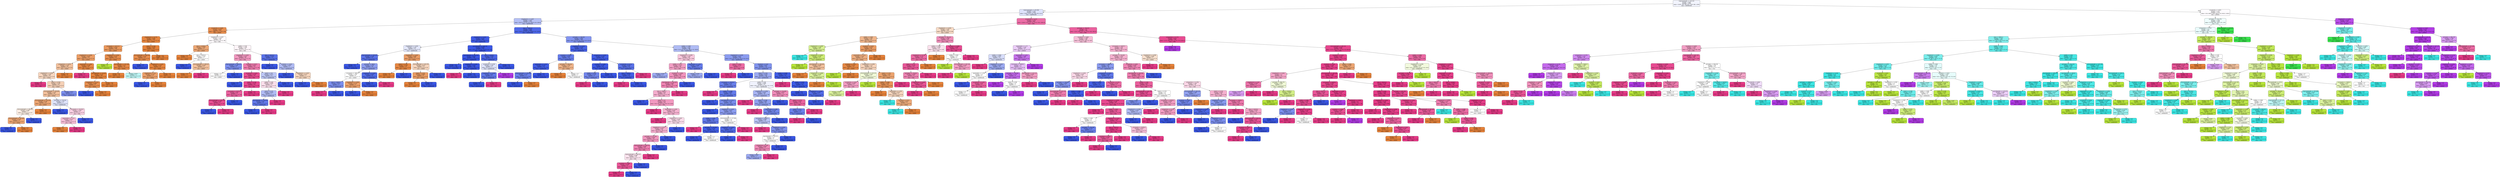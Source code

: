 digraph Tree {
node [shape=box, style="filled, rounded", color="black", fontname="helvetica"] ;
edge [fontname="helvetica"] ;
0 [label="majoraxislength <= 324.334\nentropy = 2.663\nsamples = 4289\nvalue = [1035, 702, 293, 811, 1703, 902, 1359]\nclass = DERMASON", fillcolor="#f2f4fd"] ;
1 [label="majoraxislength <= 276.486\nentropy = 1.742\nsamples = 2569\nvalue = [1031, 54, 0, 10, 1703, 60, 1211]\nclass = DERMASON", fillcolor="#dde2fb"] ;
0 -> 1 [labeldistance=2.5, labelangle=45, headlabel="True"] ;
2 [label="shapefactor1 <= 0.007\nentropy = 1.267\nsamples = 1707\nvalue = [927.0, 2.0, 0.0, 3.0, 1592.0, 6.0, 169.0]\nclass = DERMASON", fillcolor="#b5c0f5"] ;
1 -> 2 ;
3 [label="eccentricity <= 0.689\nentropy = 0.634\nsamples = 615\nvalue = [886, 2, 0, 3, 54, 0, 49]\nclass = SEKER", fillcolor="#e88f50"] ;
2 -> 3 ;
4 [label="shapefactor3 <= 0.776\nentropy = 0.283\nsamples = 559\nvalue = [873, 2, 0, 3, 17, 0, 11]\nclass = SEKER", fillcolor="#e68640"] ;
3 -> 4 ;
5 [label="convexarea <= 42713.0\nentropy = 0.916\nsamples = 108\nvalue = [152, 2, 0, 3, 14, 0, 11]\nclass = SEKER", fillcolor="#ea985c"] ;
4 -> 5 ;
6 [label="shapefactor4 <= 0.998\nentropy = 0.915\nsamples = 75\nvalue = [101, 0, 0, 0, 14, 0, 11]\nclass = SEKER", fillcolor="#eb9d65"] ;
5 -> 6 ;
7 [label="compactness <= 0.876\nentropy = 1.325\nsamples = 34\nvalue = [34, 0, 0, 0, 13, 0, 8]\nclass = SEKER", fillcolor="#f2c09c"] ;
6 -> 7 ;
8 [label="shapefactor4 <= 0.992\nentropy = 1.456\nsamples = 26\nvalue = [23, 0, 0, 0, 13, 0, 8]\nclass = SEKER", fillcolor="#f7d6bf"] ;
7 -> 8 ;
9 [label="entropy = 0.0\nsamples = 2\nvalue = [0, 0, 0, 0, 0, 0, 4]\nclass = SIRA", fillcolor="#e53986"] ;
8 -> 9 ;
10 [label="extent <= 0.794\nentropy = 1.318\nsamples = 24\nvalue = [23, 0, 0, 0, 13, 0, 4]\nclass = SEKER", fillcolor="#f5d0b6"] ;
8 -> 10 ;
11 [label="minoraxislength <= 196.869\nentropy = 1.225\nsamples = 22\nvalue = [23, 0, 0, 0, 10, 0, 3]\nclass = SEKER", fillcolor="#f2c09c"] ;
10 -> 11 ;
12 [label="minoraxislength <= 191.093\nentropy = 0.764\nsamples = 15\nvalue = [21, 0, 0, 0, 6, 0, 0]\nclass = SEKER", fillcolor="#eca572"] ;
11 -> 12 ;
13 [label="minoraxislength <= 188.991\nentropy = 0.996\nsamples = 7\nvalue = [7, 0, 0, 0, 6, 0, 0]\nclass = SEKER", fillcolor="#fbede3"] ;
12 -> 13 ;
14 [label="minoraxislength <= 187.846\nentropy = 0.764\nsamples = 4\nvalue = [7, 0, 0, 0, 2, 0, 0]\nclass = SEKER", fillcolor="#eca572"] ;
13 -> 14 ;
15 [label="entropy = 0.0\nsamples = 2\nvalue = [0, 0, 0, 0, 2, 0, 0]\nclass = DERMASON", fillcolor="#3956e5"] ;
14 -> 15 ;
16 [label="entropy = 0.0\nsamples = 2\nvalue = [7, 0, 0, 0, 0, 0, 0]\nclass = SEKER", fillcolor="#e58139"] ;
14 -> 16 ;
17 [label="entropy = 0.0\nsamples = 3\nvalue = [0, 0, 0, 0, 4, 0, 0]\nclass = DERMASON", fillcolor="#3956e5"] ;
13 -> 17 ;
18 [label="entropy = 0.0\nsamples = 8\nvalue = [14, 0, 0, 0, 0, 0, 0]\nclass = SEKER", fillcolor="#e58139"] ;
12 -> 18 ;
19 [label="perimeter <= 734.361\nentropy = 1.53\nsamples = 7\nvalue = [2, 0, 0, 0, 4, 0, 3]\nclass = DERMASON", fillcolor="#dee3fb"] ;
11 -> 19 ;
20 [label="entropy = 0.0\nsamples = 1\nvalue = [0, 0, 0, 0, 3, 0, 0]\nclass = DERMASON", fillcolor="#3956e5"] ;
19 -> 20 ;
21 [label="convexarea <= 42139.0\nentropy = 1.459\nsamples = 6\nvalue = [2, 0, 0, 0, 1, 0, 3]\nclass = SIRA", fillcolor="#f8cee1"] ;
19 -> 21 ;
22 [label="aspectration <= 1.313\nentropy = 0.971\nsamples = 5\nvalue = [2, 0, 0, 0, 0, 0, 3]\nclass = SIRA", fillcolor="#f6bdd7"] ;
21 -> 22 ;
23 [label="entropy = 0.0\nsamples = 2\nvalue = [2, 0, 0, 0, 0, 0, 0]\nclass = SEKER", fillcolor="#e58139"] ;
22 -> 23 ;
24 [label="entropy = 0.0\nsamples = 3\nvalue = [0, 0, 0, 0, 0, 0, 3]\nclass = SIRA", fillcolor="#e53986"] ;
22 -> 24 ;
25 [label="entropy = 0.0\nsamples = 1\nvalue = [0, 0, 0, 0, 1, 0, 0]\nclass = DERMASON", fillcolor="#3956e5"] ;
21 -> 25 ;
26 [label="entropy = 0.811\nsamples = 2\nvalue = [0, 0, 0, 0, 3, 0, 1]\nclass = DERMASON", fillcolor="#7b8eee"] ;
10 -> 26 ;
27 [label="entropy = 0.0\nsamples = 8\nvalue = [11, 0, 0, 0, 0, 0, 0]\nclass = SEKER", fillcolor="#e58139"] ;
7 -> 27 ;
28 [label="aspectration <= 1.288\nentropy = 0.358\nsamples = 41\nvalue = [67, 0, 0, 0, 1, 0, 3]\nclass = SEKER", fillcolor="#e78845"] ;
6 -> 28 ;
29 [label="entropy = 0.0\nsamples = 1\nvalue = [0, 0, 0, 0, 0, 0, 3]\nclass = SIRA", fillcolor="#e53986"] ;
28 -> 29 ;
30 [label="equivdiameter <= 216.89\nentropy = 0.111\nsamples = 40\nvalue = [67, 0, 0, 0, 1, 0, 0]\nclass = SEKER", fillcolor="#e5833c"] ;
28 -> 30 ;
31 [label="shapefactor3 <= 0.751\nentropy = 0.469\nsamples = 6\nvalue = [9, 0, 0, 0, 1, 0, 0]\nclass = SEKER", fillcolor="#e88f4f"] ;
30 -> 31 ;
32 [label="entropy = 0.0\nsamples = 1\nvalue = [0, 0, 0, 0, 1, 0, 0]\nclass = DERMASON", fillcolor="#3956e5"] ;
31 -> 32 ;
33 [label="entropy = 0.0\nsamples = 5\nvalue = [9, 0, 0, 0, 0, 0, 0]\nclass = SEKER", fillcolor="#e58139"] ;
31 -> 33 ;
34 [label="entropy = 0.0\nsamples = 34\nvalue = [58, 0, 0, 0, 0, 0, 0]\nclass = SEKER", fillcolor="#e58139"] ;
30 -> 34 ;
35 [label="shapefactor4 <= 0.992\nentropy = 0.521\nsamples = 33\nvalue = [51, 2, 0, 3, 0, 0, 0]\nclass = SEKER", fillcolor="#e78d4c"] ;
5 -> 35 ;
36 [label="entropy = 0.0\nsamples = 1\nvalue = [0, 2, 0, 0, 0, 0, 0]\nclass = BARBUNYA", fillcolor="#b7e539"] ;
35 -> 36 ;
37 [label="equivdiameter <= 241.048\nentropy = 0.31\nsamples = 32\nvalue = [51, 0, 0, 3, 0, 0, 0]\nclass = SEKER", fillcolor="#e78845"] ;
35 -> 37 ;
38 [label="entropy = 0.0\nsamples = 30\nvalue = [49, 0, 0, 0, 0, 0, 0]\nclass = SEKER", fillcolor="#e58139"] ;
37 -> 38 ;
39 [label="entropy = 0.971\nsamples = 2\nvalue = [2, 0, 0, 3, 0, 0, 0]\nclass = CALI", fillcolor="#bdf6f5"] ;
37 -> 39 ;
40 [label="extent <= 0.748\nentropy = 0.039\nsamples = 451\nvalue = [721, 0, 0, 0, 3, 0, 0]\nclass = SEKER", fillcolor="#e5823a"] ;
4 -> 40 ;
41 [label="minoraxislength <= 188.049\nentropy = 0.414\nsamples = 23\nvalue = [33, 0, 0, 0, 3, 0, 0]\nclass = SEKER", fillcolor="#e78c4b"] ;
40 -> 41 ;
42 [label="entropy = 0.0\nsamples = 1\nvalue = [0, 0, 0, 0, 2, 0, 0]\nclass = DERMASON", fillcolor="#3956e5"] ;
41 -> 42 ;
43 [label="shapefactor4 <= 0.997\nentropy = 0.191\nsamples = 22\nvalue = [33, 0, 0, 0, 1, 0, 0]\nclass = SEKER", fillcolor="#e6853f"] ;
41 -> 43 ;
44 [label="shapefactor3 <= 0.8\nentropy = 0.722\nsamples = 3\nvalue = [4, 0, 0, 0, 1, 0, 0]\nclass = SEKER", fillcolor="#eca06a"] ;
43 -> 44 ;
45 [label="entropy = 0.0\nsamples = 1\nvalue = [0, 0, 0, 0, 1, 0, 0]\nclass = DERMASON", fillcolor="#3956e5"] ;
44 -> 45 ;
46 [label="entropy = 0.0\nsamples = 2\nvalue = [4, 0, 0, 0, 0, 0, 0]\nclass = SEKER", fillcolor="#e58139"] ;
44 -> 46 ;
47 [label="entropy = 0.0\nsamples = 19\nvalue = [29, 0, 0, 0, 0, 0, 0]\nclass = SEKER", fillcolor="#e58139"] ;
43 -> 47 ;
48 [label="entropy = 0.0\nsamples = 428\nvalue = [688, 0, 0, 0, 0, 0, 0]\nclass = SEKER", fillcolor="#e58139"] ;
40 -> 48 ;
49 [label="shapefactor1 <= 0.007\nentropy = 1.456\nsamples = 56\nvalue = [13, 0, 0, 0, 37, 0, 38]\nclass = SIRA", fillcolor="#fefbfd"] ;
3 -> 49 ;
50 [label="area <= 41948.0\nentropy = 1.041\nsamples = 9\nvalue = [9, 0, 0, 0, 2, 0, 1]\nclass = SEKER", fillcolor="#eda774"] ;
49 -> 50 ;
51 [label="entropy = 0.0\nsamples = 4\nvalue = [7, 0, 0, 0, 0, 0, 0]\nclass = SEKER", fillcolor="#e58139"] ;
50 -> 51 ;
52 [label="area <= 42032.0\nentropy = 1.522\nsamples = 5\nvalue = [2, 0, 0, 0, 2, 0, 1]\nclass = SEKER", fillcolor="#ffffff"] ;
50 -> 52 ;
53 [label="entropy = 0.0\nsamples = 2\nvalue = [0, 0, 0, 0, 2, 0, 0]\nclass = DERMASON", fillcolor="#3956e5"] ;
52 -> 53 ;
54 [label="minoraxislength <= 198.637\nentropy = 0.918\nsamples = 3\nvalue = [2, 0, 0, 0, 0, 0, 1]\nclass = SEKER", fillcolor="#f2c09c"] ;
52 -> 54 ;
55 [label="entropy = 0.0\nsamples = 2\nvalue = [2, 0, 0, 0, 0, 0, 0]\nclass = SEKER", fillcolor="#e58139"] ;
54 -> 55 ;
56 [label="entropy = 0.0\nsamples = 1\nvalue = [0, 0, 0, 0, 0, 0, 1]\nclass = SIRA", fillcolor="#e53986"] ;
54 -> 56 ;
57 [label="solidity <= 0.99\nentropy = 1.244\nsamples = 47\nvalue = [4, 0, 0, 0, 35, 0, 37]\nclass = SIRA", fillcolor="#fef5f9"] ;
49 -> 57 ;
58 [label="shapefactor1 <= 0.007\nentropy = 1.013\nsamples = 36\nvalue = [1, 0, 0, 0, 17, 0, 37]\nclass = SIRA", fillcolor="#f197bf"] ;
57 -> 58 ;
59 [label="majoraxislength <= 269.671\nentropy = 1.149\nsamples = 5\nvalue = [1, 0, 0, 0, 5, 0, 1]\nclass = DERMASON", fillcolor="#7b8eee"] ;
58 -> 59 ;
60 [label="entropy = 1.0\nsamples = 2\nvalue = [1, 0, 0, 0, 0, 0, 1]\nclass = SEKER", fillcolor="#ffffff"] ;
59 -> 60 ;
61 [label="entropy = 0.0\nsamples = 3\nvalue = [0, 0, 0, 0, 5, 0, 0]\nclass = DERMASON", fillcolor="#3956e5"] ;
59 -> 61 ;
62 [label="roundness <= 0.917\nentropy = 0.811\nsamples = 31\nvalue = [0, 0, 0, 0, 12, 0, 36]\nclass = SIRA", fillcolor="#ee7bae"] ;
58 -> 62 ;
63 [label="eccentricity <= 0.693\nentropy = 0.439\nsamples = 20\nvalue = [0, 0, 0, 0, 3, 0, 30]\nclass = SIRA", fillcolor="#e84d92"] ;
62 -> 63 ;
64 [label="entropy = 0.0\nsamples = 1\nvalue = [0, 0, 0, 0, 1, 0, 0]\nclass = DERMASON", fillcolor="#3956e5"] ;
63 -> 64 ;
65 [label="extent <= 0.748\nentropy = 0.337\nsamples = 19\nvalue = [0, 0, 0, 0, 2, 0, 30]\nclass = SIRA", fillcolor="#e7468e"] ;
63 -> 65 ;
66 [label="convexarea <= 41515.5\nentropy = 0.65\nsamples = 7\nvalue = [0, 0, 0, 0, 2, 0, 10]\nclass = SIRA", fillcolor="#ea619e"] ;
65 -> 66 ;
67 [label="minoraxislength <= 187.552\nentropy = 0.439\nsamples = 6\nvalue = [0, 0, 0, 0, 1, 0, 10]\nclass = SIRA", fillcolor="#e84d92"] ;
66 -> 67 ;
68 [label="entropy = 0.0\nsamples = 1\nvalue = [0, 0, 0, 0, 1, 0, 0]\nclass = DERMASON", fillcolor="#3956e5"] ;
67 -> 68 ;
69 [label="entropy = 0.0\nsamples = 5\nvalue = [0, 0, 0, 0, 0, 0, 10]\nclass = SIRA", fillcolor="#e53986"] ;
67 -> 69 ;
70 [label="entropy = 0.0\nsamples = 1\nvalue = [0, 0, 0, 0, 1, 0, 0]\nclass = DERMASON", fillcolor="#3956e5"] ;
66 -> 70 ;
71 [label="entropy = 0.0\nsamples = 12\nvalue = [0, 0, 0, 0, 0, 0, 20]\nclass = SIRA", fillcolor="#e53986"] ;
65 -> 71 ;
72 [label="extent <= 0.8\nentropy = 0.971\nsamples = 11\nvalue = [0, 0, 0, 0, 9, 0, 6]\nclass = DERMASON", fillcolor="#bdc7f6"] ;
62 -> 72 ;
73 [label="solidity <= 0.99\nentropy = 0.994\nsamples = 9\nvalue = [0, 0, 0, 0, 5, 0, 6]\nclass = SIRA", fillcolor="#fbdeeb"] ;
72 -> 73 ;
74 [label="extent <= 0.79\nentropy = 0.954\nsamples = 7\nvalue = [0, 0, 0, 0, 5, 0, 3]\nclass = DERMASON", fillcolor="#b0bbf5"] ;
73 -> 74 ;
75 [label="equivdiameter <= 226.816\nentropy = 0.65\nsamples = 6\nvalue = [0, 0, 0, 0, 5, 0, 1]\nclass = DERMASON", fillcolor="#6178ea"] ;
74 -> 75 ;
76 [label="entropy = 0.0\nsamples = 5\nvalue = [0, 0, 0, 0, 5, 0, 0]\nclass = DERMASON", fillcolor="#3956e5"] ;
75 -> 76 ;
77 [label="entropy = 0.0\nsamples = 1\nvalue = [0, 0, 0, 0, 0, 0, 1]\nclass = SIRA", fillcolor="#e53986"] ;
75 -> 77 ;
78 [label="entropy = 0.0\nsamples = 1\nvalue = [0, 0, 0, 0, 0, 0, 2]\nclass = SIRA", fillcolor="#e53986"] ;
74 -> 78 ;
79 [label="entropy = 0.0\nsamples = 2\nvalue = [0, 0, 0, 0, 0, 0, 3]\nclass = SIRA", fillcolor="#e53986"] ;
73 -> 79 ;
80 [label="entropy = 0.0\nsamples = 2\nvalue = [0, 0, 0, 0, 4, 0, 0]\nclass = DERMASON", fillcolor="#3956e5"] ;
72 -> 80 ;
81 [label="area <= 40313.5\nentropy = 0.592\nsamples = 11\nvalue = [3, 0, 0, 0, 18, 0, 0]\nclass = DERMASON", fillcolor="#5a72e9"] ;
57 -> 81 ;
82 [label="entropy = 0.0\nsamples = 6\nvalue = [0, 0, 0, 0, 13, 0, 0]\nclass = DERMASON", fillcolor="#3956e5"] ;
81 -> 82 ;
83 [label="roundness <= 0.935\nentropy = 0.954\nsamples = 5\nvalue = [3, 0, 0, 0, 5, 0, 0]\nclass = DERMASON", fillcolor="#b0bbf5"] ;
81 -> 83 ;
84 [label="entropy = 0.0\nsamples = 2\nvalue = [0, 0, 0, 0, 3, 0, 0]\nclass = DERMASON", fillcolor="#3956e5"] ;
83 -> 84 ;
85 [label="shapefactor1 <= 0.007\nentropy = 0.971\nsamples = 3\nvalue = [3, 0, 0, 0, 2, 0, 0]\nclass = SEKER", fillcolor="#f6d5bd"] ;
83 -> 85 ;
86 [label="entropy = 0.0\nsamples = 1\nvalue = [0, 0, 0, 0, 2, 0, 0]\nclass = DERMASON", fillcolor="#3956e5"] ;
85 -> 86 ;
87 [label="entropy = 0.0\nsamples = 2\nvalue = [3, 0, 0, 0, 0, 0, 0]\nclass = SEKER", fillcolor="#e58139"] ;
85 -> 87 ;
88 [label="area <= 34823.0\nentropy = 0.562\nsamples = 1092\nvalue = [41.0, 0.0, 0.0, 0.0, 1538.0, 6.0, 120.0]\nclass = DERMASON", fillcolor="#4e68e8"] ;
2 -> 88 ;
89 [label="shapefactor1 <= 0.007\nentropy = 0.251\nsamples = 803\nvalue = [35, 0, 0, 0, 1216, 4, 5]\nclass = DERMASON", fillcolor="#405ce6"] ;
88 -> 89 ;
90 [label="shapefactor2 <= 0.002\nentropy = 1.142\nsamples = 53\nvalue = [35, 0, 0, 0, 41, 0, 2]\nclass = DERMASON", fillcolor="#e3e7fb"] ;
89 -> 90 ;
91 [label="majoraxislength <= 240.656\nentropy = 0.748\nsamples = 27\nvalue = [4, 0, 0, 0, 34, 0, 2]\nclass = DERMASON", fillcolor="#5a72e9"] ;
90 -> 91 ;
92 [label="entropy = 0.0\nsamples = 11\nvalue = [0, 0, 0, 0, 22, 0, 0]\nclass = DERMASON", fillcolor="#3956e5"] ;
91 -> 92 ;
93 [label="perimeter <= 680.6\nentropy = 1.224\nsamples = 16\nvalue = [4, 0, 0, 0, 12, 0, 2]\nclass = DERMASON", fillcolor="#8e9ef0"] ;
91 -> 93 ;
94 [label="convexarea <= 34631.5\nentropy = 1.392\nsamples = 8\nvalue = [4, 0, 0, 0, 4, 0, 1]\nclass = SEKER", fillcolor="#ffffff"] ;
93 -> 94 ;
95 [label="area <= 33645.5\nentropy = 0.811\nsamples = 4\nvalue = [0, 0, 0, 0, 3, 0, 1]\nclass = DERMASON", fillcolor="#7b8eee"] ;
94 -> 95 ;
96 [label="entropy = 0.0\nsamples = 1\nvalue = [0, 0, 0, 0, 0, 0, 1]\nclass = SIRA", fillcolor="#e53986"] ;
95 -> 96 ;
97 [label="entropy = 0.0\nsamples = 3\nvalue = [0, 0, 0, 0, 3, 0, 0]\nclass = DERMASON", fillcolor="#3956e5"] ;
95 -> 97 ;
98 [label="shapefactor4 <= 0.998\nentropy = 0.722\nsamples = 4\nvalue = [4, 0, 0, 0, 1, 0, 0]\nclass = SEKER", fillcolor="#eca06a"] ;
94 -> 98 ;
99 [label="entropy = 0.0\nsamples = 1\nvalue = [0, 0, 0, 0, 1, 0, 0]\nclass = DERMASON", fillcolor="#3956e5"] ;
98 -> 99 ;
100 [label="entropy = 0.0\nsamples = 3\nvalue = [4, 0, 0, 0, 0, 0, 0]\nclass = SEKER", fillcolor="#e58139"] ;
98 -> 100 ;
101 [label="shapefactor1 <= 0.007\nentropy = 0.503\nsamples = 8\nvalue = [0, 0, 0, 0, 8, 0, 1]\nclass = DERMASON", fillcolor="#526be8"] ;
93 -> 101 ;
102 [label="entropy = 0.0\nsamples = 7\nvalue = [0, 0, 0, 0, 8, 0, 0]\nclass = DERMASON", fillcolor="#3956e5"] ;
101 -> 102 ;
103 [label="entropy = 0.0\nsamples = 1\nvalue = [0, 0, 0, 0, 0, 0, 1]\nclass = SIRA", fillcolor="#e53986"] ;
101 -> 103 ;
104 [label="shapefactor1 <= 0.007\nentropy = 0.689\nsamples = 26\nvalue = [31, 0, 0, 0, 7, 0, 0]\nclass = SEKER", fillcolor="#eb9d66"] ;
90 -> 104 ;
105 [label="extent <= 0.797\nentropy = 0.258\nsamples = 15\nvalue = [22, 0, 0, 0, 1, 0, 0]\nclass = SEKER", fillcolor="#e68742"] ;
104 -> 105 ;
106 [label="entropy = 0.0\nsamples = 14\nvalue = [22, 0, 0, 0, 0, 0, 0]\nclass = SEKER", fillcolor="#e58139"] ;
105 -> 106 ;
107 [label="entropy = 0.0\nsamples = 1\nvalue = [0, 0, 0, 0, 1, 0, 0]\nclass = DERMASON", fillcolor="#3956e5"] ;
105 -> 107 ;
108 [label="minoraxislength <= 181.076\nentropy = 0.971\nsamples = 11\nvalue = [9, 0, 0, 0, 6, 0, 0]\nclass = SEKER", fillcolor="#f6d5bd"] ;
104 -> 108 ;
109 [label="extent <= 0.792\nentropy = 0.684\nsamples = 9\nvalue = [9, 0, 0, 0, 2, 0, 0]\nclass = SEKER", fillcolor="#eb9d65"] ;
108 -> 109 ;
110 [label="entropy = 0.0\nsamples = 7\nvalue = [9, 0, 0, 0, 0, 0, 0]\nclass = SEKER", fillcolor="#e58139"] ;
109 -> 110 ;
111 [label="entropy = 0.0\nsamples = 2\nvalue = [0, 0, 0, 0, 2, 0, 0]\nclass = DERMASON", fillcolor="#3956e5"] ;
109 -> 111 ;
112 [label="entropy = 0.0\nsamples = 2\nvalue = [0, 0, 0, 0, 4, 0, 0]\nclass = DERMASON", fillcolor="#3956e5"] ;
108 -> 112 ;
113 [label="equivdiameter <= 208.391\nentropy = 0.058\nsamples = 750\nvalue = [0.0, 0.0, 0.0, 0.0, 1175.0, 4.0, 3.0]\nclass = DERMASON", fillcolor="#3a57e5"] ;
89 -> 113 ;
114 [label="equivdiameter <= 201.054\nentropy = 0.019\nsamples = 708\nvalue = [0, 0, 0, 0, 1118, 0, 2]\nclass = DERMASON", fillcolor="#3956e5"] ;
113 -> 114 ;
115 [label="entropy = 0.0\nsamples = 548\nvalue = [0, 0, 0, 0, 868, 0, 0]\nclass = DERMASON", fillcolor="#3956e5"] ;
114 -> 115 ;
116 [label="shapefactor4 <= 0.983\nentropy = 0.067\nsamples = 160\nvalue = [0, 0, 0, 0, 250, 0, 2]\nclass = DERMASON", fillcolor="#3b57e5"] ;
114 -> 116 ;
117 [label="entropy = 0.0\nsamples = 1\nvalue = [0, 0, 0, 0, 0, 0, 2]\nclass = SIRA", fillcolor="#e53986"] ;
116 -> 117 ;
118 [label="entropy = 0.0\nsamples = 159\nvalue = [0, 0, 0, 0, 250, 0, 0]\nclass = DERMASON", fillcolor="#3956e5"] ;
116 -> 118 ;
119 [label="area <= 34196.5\nentropy = 0.463\nsamples = 42\nvalue = [0, 0, 0, 0, 57, 4, 1]\nclass = DERMASON", fillcolor="#4a65e7"] ;
113 -> 119 ;
120 [label="eccentricity <= 0.768\nentropy = 1.361\nsamples = 6\nvalue = [0, 0, 0, 0, 5, 4, 1]\nclass = DERMASON", fillcolor="#dee3fb"] ;
119 -> 120 ;
121 [label="shapefactor1 <= 0.008\nentropy = 0.65\nsamples = 5\nvalue = [0, 0, 0, 0, 5, 0, 1]\nclass = DERMASON", fillcolor="#6178ea"] ;
120 -> 121 ;
122 [label="entropy = 0.0\nsamples = 4\nvalue = [0, 0, 0, 0, 5, 0, 0]\nclass = DERMASON", fillcolor="#3956e5"] ;
121 -> 122 ;
123 [label="entropy = 0.0\nsamples = 1\nvalue = [0, 0, 0, 0, 0, 0, 1]\nclass = SIRA", fillcolor="#e53986"] ;
121 -> 123 ;
124 [label="entropy = 0.0\nsamples = 1\nvalue = [0, 0, 0, 0, 0, 4, 0]\nclass = HOROZ", fillcolor="#b139e5"] ;
120 -> 124 ;
125 [label="entropy = 0.0\nsamples = 36\nvalue = [0, 0, 0, 0, 52, 0, 0]\nclass = DERMASON", fillcolor="#3956e5"] ;
119 -> 125 ;
126 [label="perimeter <= 704.902\nentropy = 0.961\nsamples = 289\nvalue = [6.0, 0.0, 0.0, 0.0, 322.0, 2.0, 115.0]\nclass = DERMASON", fillcolor="#8395ef"] ;
88 -> 126 ;
127 [label="shapefactor1 <= 0.007\nentropy = 0.456\nsamples = 101\nvalue = [5, 0, 0, 0, 137, 0, 6]\nclass = DERMASON", fillcolor="#4863e7"] ;
126 -> 127 ;
128 [label="roundness <= 0.939\nentropy = 0.818\nsamples = 18\nvalue = [5, 0, 0, 0, 26, 0, 1]\nclass = DERMASON", fillcolor="#657ceb"] ;
127 -> 128 ;
129 [label="aspectration <= 1.335\nentropy = 0.235\nsamples = 14\nvalue = [1, 0, 0, 0, 25, 0, 0]\nclass = DERMASON", fillcolor="#415de6"] ;
128 -> 129 ;
130 [label="majoraxislength <= 244.866\nentropy = 0.722\nsamples = 3\nvalue = [1, 0, 0, 0, 4, 0, 0]\nclass = DERMASON", fillcolor="#6a80ec"] ;
129 -> 130 ;
131 [label="entropy = 0.0\nsamples = 2\nvalue = [0, 0, 0, 0, 4, 0, 0]\nclass = DERMASON", fillcolor="#3956e5"] ;
130 -> 131 ;
132 [label="entropy = 0.0\nsamples = 1\nvalue = [1, 0, 0, 0, 0, 0, 0]\nclass = SEKER", fillcolor="#e58139"] ;
130 -> 132 ;
133 [label="entropy = 0.0\nsamples = 11\nvalue = [0, 0, 0, 0, 21, 0, 0]\nclass = DERMASON", fillcolor="#3956e5"] ;
129 -> 133 ;
134 [label="perimeter <= 694.656\nentropy = 1.252\nsamples = 4\nvalue = [4, 0, 0, 0, 1, 0, 1]\nclass = SEKER", fillcolor="#efb388"] ;
128 -> 134 ;
135 [label="entropy = 0.0\nsamples = 2\nvalue = [4, 0, 0, 0, 0, 0, 0]\nclass = SEKER", fillcolor="#e58139"] ;
134 -> 135 ;
136 [label="entropy = 1.0\nsamples = 2\nvalue = [0, 0, 0, 0, 1, 0, 1]\nclass = DERMASON", fillcolor="#ffffff"] ;
134 -> 136 ;
137 [label="compactness <= 0.835\nentropy = 0.256\nsamples = 83\nvalue = [0, 0, 0, 0, 111, 0, 5]\nclass = DERMASON", fillcolor="#425ee6"] ;
127 -> 137 ;
138 [label="roundness <= 0.896\nentropy = 0.147\nsamples = 67\nvalue = [0, 0, 0, 0, 93, 0, 2]\nclass = DERMASON", fillcolor="#3d5ae6"] ;
137 -> 138 ;
139 [label="solidity <= 0.987\nentropy = 0.764\nsamples = 6\nvalue = [0, 0, 0, 0, 7, 0, 2]\nclass = DERMASON", fillcolor="#7286ec"] ;
138 -> 139 ;
140 [label="entropy = 0.0\nsamples = 2\nvalue = [0, 0, 0, 0, 0, 0, 2]\nclass = SIRA", fillcolor="#e53986"] ;
139 -> 140 ;
141 [label="entropy = 0.0\nsamples = 4\nvalue = [0, 0, 0, 0, 7, 0, 0]\nclass = DERMASON", fillcolor="#3956e5"] ;
139 -> 141 ;
142 [label="entropy = 0.0\nsamples = 61\nvalue = [0, 0, 0, 0, 86, 0, 0]\nclass = DERMASON", fillcolor="#3956e5"] ;
138 -> 142 ;
143 [label="eccentricity <= 0.712\nentropy = 0.592\nsamples = 16\nvalue = [0, 0, 0, 0, 18, 0, 3]\nclass = DERMASON", fillcolor="#5a72e9"] ;
137 -> 143 ;
144 [label="area <= 35020.5\nentropy = 0.297\nsamples = 14\nvalue = [0, 0, 0, 0, 18, 0, 1]\nclass = DERMASON", fillcolor="#445fe6"] ;
143 -> 144 ;
145 [label="entropy = 0.0\nsamples = 1\nvalue = [0, 0, 0, 0, 0, 0, 1]\nclass = SIRA", fillcolor="#e53986"] ;
144 -> 145 ;
146 [label="entropy = 0.0\nsamples = 13\nvalue = [0, 0, 0, 0, 18, 0, 0]\nclass = DERMASON", fillcolor="#3956e5"] ;
144 -> 146 ;
147 [label="entropy = 0.0\nsamples = 2\nvalue = [0, 0, 0, 0, 0, 0, 2]\nclass = SIRA", fillcolor="#e53986"] ;
143 -> 147 ;
148 [label="solidity <= 0.987\nentropy = 1.032\nsamples = 188\nvalue = [1.0, 0.0, 0.0, 0.0, 185.0, 2.0, 109.0]\nclass = DERMASON", fillcolor="#afbbf4"] ;
126 -> 148 ;
149 [label="shapefactor4 <= 0.998\nentropy = 1.203\nsamples = 49\nvalue = [1, 0, 0, 0, 32, 2, 46]\nclass = SIRA", fillcolor="#f8c6dc"] ;
148 -> 149 ;
150 [label="solidity <= 0.977\nentropy = 1.013\nsamples = 46\nvalue = [1, 0, 0, 0, 23, 0, 46]\nclass = SIRA", fillcolor="#f29ec4"] ;
149 -> 150 ;
151 [label="entropy = 0.918\nsamples = 2\nvalue = [1, 0, 0, 0, 2, 0, 0]\nclass = DERMASON", fillcolor="#9caaf2"] ;
150 -> 151 ;
152 [label="roundness <= 0.906\nentropy = 0.897\nsamples = 44\nvalue = [0, 0, 0, 0, 21, 0, 46]\nclass = SIRA", fillcolor="#f193bd"] ;
150 -> 152 ;
153 [label="equivdiameter <= 220.265\nentropy = 0.841\nsamples = 42\nvalue = [0, 0, 0, 0, 17, 0, 46]\nclass = SIRA", fillcolor="#ef82b3"] ;
152 -> 153 ;
154 [label="area <= 34881.5\nentropy = 0.95\nsamples = 31\nvalue = [0, 0, 0, 0, 17, 0, 29]\nclass = SIRA", fillcolor="#f4adcd"] ;
153 -> 154 ;
155 [label="entropy = 0.0\nsamples = 2\nvalue = [0, 0, 0, 0, 3, 0, 0]\nclass = DERMASON", fillcolor="#3956e5"] ;
154 -> 155 ;
156 [label="extent <= 0.7\nentropy = 0.91\nsamples = 29\nvalue = [0.0, 0.0, 0.0, 0.0, 14.0, 0.0, 29.0]\nclass = SIRA", fillcolor="#f299c0"] ;
154 -> 156 ;
157 [label="entropy = 0.0\nsamples = 4\nvalue = [0, 0, 0, 0, 0, 0, 6]\nclass = SIRA", fillcolor="#e53986"] ;
156 -> 157 ;
158 [label="aspectration <= 1.444\nentropy = 0.957\nsamples = 25\nvalue = [0, 0, 0, 0, 14, 0, 23]\nclass = SIRA", fillcolor="#f5b2d0"] ;
156 -> 158 ;
159 [label="entropy = 0.0\nsamples = 3\nvalue = [0, 0, 0, 0, 0, 0, 6]\nclass = SIRA", fillcolor="#e53986"] ;
158 -> 159 ;
160 [label="shapefactor4 <= 0.997\nentropy = 0.993\nsamples = 22\nvalue = [0, 0, 0, 0, 14, 0, 17]\nclass = SIRA", fillcolor="#fadcea"] ;
158 -> 160 ;
161 [label="shapefactor3 <= 0.677\nentropy = 0.951\nsamples = 20\nvalue = [0, 0, 0, 0, 10, 0, 17]\nclass = SIRA", fillcolor="#f4adcd"] ;
160 -> 161 ;
162 [label="perimeter <= 737.392\nentropy = 0.904\nsamples = 18\nvalue = [0, 0, 0, 0, 8, 0, 17]\nclass = SIRA", fillcolor="#f196bf"] ;
161 -> 162 ;
163 [label="majoraxislength <= 268.015\nentropy = 0.828\nsamples = 16\nvalue = [0, 0, 0, 0, 6, 0, 17]\nclass = SIRA", fillcolor="#ee7fb1"] ;
162 -> 163 ;
164 [label="majoraxislength <= 266.937\nentropy = 0.996\nsamples = 10\nvalue = [0, 0, 0, 0, 6, 0, 7]\nclass = SIRA", fillcolor="#fbe3ee"] ;
163 -> 164 ;
165 [label="roundness <= 0.887\nentropy = 0.544\nsamples = 6\nvalue = [0, 0, 0, 0, 1, 0, 7]\nclass = SIRA", fillcolor="#e95597"] ;
164 -> 165 ;
166 [label="entropy = 0.0\nsamples = 5\nvalue = [0, 0, 0, 0, 0, 0, 7]\nclass = SIRA", fillcolor="#e53986"] ;
165 -> 166 ;
167 [label="entropy = 0.0\nsamples = 1\nvalue = [0, 0, 0, 0, 1, 0, 0]\nclass = DERMASON", fillcolor="#3956e5"] ;
165 -> 167 ;
168 [label="entropy = 0.0\nsamples = 4\nvalue = [0, 0, 0, 0, 5, 0, 0]\nclass = DERMASON", fillcolor="#3956e5"] ;
164 -> 168 ;
169 [label="entropy = 0.0\nsamples = 6\nvalue = [0, 0, 0, 0, 0, 0, 10]\nclass = SIRA", fillcolor="#e53986"] ;
163 -> 169 ;
170 [label="entropy = 0.0\nsamples = 2\nvalue = [0, 0, 0, 0, 2, 0, 0]\nclass = DERMASON", fillcolor="#3956e5"] ;
162 -> 170 ;
171 [label="entropy = 0.0\nsamples = 2\nvalue = [0, 0, 0, 0, 2, 0, 0]\nclass = DERMASON", fillcolor="#3956e5"] ;
161 -> 171 ;
172 [label="entropy = 0.0\nsamples = 2\nvalue = [0, 0, 0, 0, 4, 0, 0]\nclass = DERMASON", fillcolor="#3956e5"] ;
160 -> 172 ;
173 [label="entropy = 0.0\nsamples = 11\nvalue = [0, 0, 0, 0, 0, 0, 17]\nclass = SIRA", fillcolor="#e53986"] ;
153 -> 173 ;
174 [label="entropy = 0.0\nsamples = 2\nvalue = [0, 0, 0, 0, 4, 0, 0]\nclass = DERMASON", fillcolor="#3956e5"] ;
152 -> 174 ;
175 [label="aspectration <= 1.587\nentropy = 0.684\nsamples = 3\nvalue = [0, 0, 0, 0, 9, 2, 0]\nclass = DERMASON", fillcolor="#657ceb"] ;
149 -> 175 ;
176 [label="entropy = 0.918\nsamples = 2\nvalue = [0, 0, 0, 0, 4, 2, 0]\nclass = DERMASON", fillcolor="#9caaf2"] ;
175 -> 176 ;
177 [label="entropy = 0.0\nsamples = 1\nvalue = [0, 0, 0, 0, 5, 0, 0]\nclass = DERMASON", fillcolor="#3956e5"] ;
175 -> 177 ;
178 [label="shapefactor4 <= 0.995\nentropy = 0.871\nsamples = 139\nvalue = [0.0, 0.0, 0.0, 0.0, 153.0, 0.0, 63.0]\nclass = DERMASON", fillcolor="#8b9cf0"] ;
148 -> 178 ;
179 [label="extent <= 0.811\nentropy = 0.722\nsamples = 7\nvalue = [0, 0, 0, 0, 2, 0, 8]\nclass = SIRA", fillcolor="#ec6aa4"] ;
178 -> 179 ;
180 [label="entropy = 0.0\nsamples = 6\nvalue = [0, 0, 0, 0, 0, 0, 8]\nclass = SIRA", fillcolor="#e53986"] ;
179 -> 180 ;
181 [label="entropy = 0.0\nsamples = 1\nvalue = [0, 0, 0, 0, 2, 0, 0]\nclass = DERMASON", fillcolor="#3956e5"] ;
179 -> 181 ;
182 [label="roundness <= 0.92\nentropy = 0.837\nsamples = 132\nvalue = [0, 0, 0, 0, 151, 0, 55]\nclass = DERMASON", fillcolor="#8194ee"] ;
178 -> 182 ;
183 [label="extent <= 0.764\nentropy = 0.918\nsamples = 100\nvalue = [0, 0, 0, 0, 106, 0, 53]\nclass = DERMASON", fillcolor="#9caaf2"] ;
182 -> 183 ;
184 [label="convexarea <= 35476.0\nentropy = 0.712\nsamples = 53\nvalue = [0, 0, 0, 0, 66, 0, 16]\nclass = DERMASON", fillcolor="#697feb"] ;
183 -> 184 ;
185 [label="entropy = 0.0\nsamples = 1\nvalue = [0, 0, 0, 0, 0, 0, 2]\nclass = SIRA", fillcolor="#e53986"] ;
184 -> 185 ;
186 [label="solidity <= 0.988\nentropy = 0.669\nsamples = 52\nvalue = [0, 0, 0, 0, 66, 0, 14]\nclass = DERMASON", fillcolor="#637aeb"] ;
184 -> 186 ;
187 [label="entropy = 0.0\nsamples = 12\nvalue = [0, 0, 0, 0, 22, 0, 0]\nclass = DERMASON", fillcolor="#3956e5"] ;
186 -> 187 ;
188 [label="equivdiameter <= 214.3\nentropy = 0.797\nsamples = 40\nvalue = [0, 0, 0, 0, 44, 0, 14]\nclass = DERMASON", fillcolor="#788ced"] ;
186 -> 188 ;
189 [label="entropy = 0.0\nsamples = 5\nvalue = [0, 0, 0, 0, 10, 0, 0]\nclass = DERMASON", fillcolor="#3956e5"] ;
188 -> 189 ;
190 [label="shapefactor1 <= 0.007\nentropy = 0.871\nsamples = 35\nvalue = [0, 0, 0, 0, 34, 0, 14]\nclass = DERMASON", fillcolor="#8b9cf0"] ;
188 -> 190 ;
191 [label="solidity <= 0.989\nentropy = 0.65\nsamples = 23\nvalue = [0, 0, 0, 0, 25, 0, 5]\nclass = DERMASON", fillcolor="#6178ea"] ;
190 -> 191 ;
192 [label="entropy = 0.0\nsamples = 3\nvalue = [0, 0, 0, 0, 0, 0, 4]\nclass = SIRA", fillcolor="#e53986"] ;
191 -> 192 ;
193 [label="perimeter <= 733.584\nentropy = 0.235\nsamples = 20\nvalue = [0, 0, 0, 0, 25, 0, 1]\nclass = DERMASON", fillcolor="#415de6"] ;
191 -> 193 ;
194 [label="entropy = 0.0\nsamples = 18\nvalue = [0, 0, 0, 0, 24, 0, 0]\nclass = DERMASON", fillcolor="#3956e5"] ;
193 -> 194 ;
195 [label="entropy = 1.0\nsamples = 2\nvalue = [0, 0, 0, 0, 1, 0, 1]\nclass = DERMASON", fillcolor="#ffffff"] ;
193 -> 195 ;
196 [label="minoraxislength <= 177.096\nentropy = 1.0\nsamples = 12\nvalue = [0, 0, 0, 0, 9, 0, 9]\nclass = DERMASON", fillcolor="#ffffff"] ;
190 -> 196 ;
197 [label="shapefactor1 <= 0.007\nentropy = 0.469\nsamples = 8\nvalue = [0, 0, 0, 0, 9, 0, 1]\nclass = DERMASON", fillcolor="#4f69e8"] ;
196 -> 197 ;
198 [label="entropy = 0.0\nsamples = 7\nvalue = [0, 0, 0, 0, 9, 0, 0]\nclass = DERMASON", fillcolor="#3956e5"] ;
197 -> 198 ;
199 [label="entropy = 0.0\nsamples = 1\nvalue = [0, 0, 0, 0, 0, 0, 1]\nclass = SIRA", fillcolor="#e53986"] ;
197 -> 199 ;
200 [label="entropy = 0.0\nsamples = 4\nvalue = [0, 0, 0, 0, 0, 0, 8]\nclass = SIRA", fillcolor="#e53986"] ;
196 -> 200 ;
201 [label="solidity <= 0.99\nentropy = 0.999\nsamples = 47\nvalue = [0.0, 0.0, 0.0, 0.0, 40.0, 0.0, 37.0]\nclass = DERMASON", fillcolor="#f0f2fd"] ;
183 -> 201 ;
202 [label="shapefactor4 <= 0.996\nentropy = 0.943\nsamples = 30\nvalue = [0, 0, 0, 0, 32, 0, 18]\nclass = DERMASON", fillcolor="#a8b5f4"] ;
201 -> 202 ;
203 [label="entropy = 0.0\nsamples = 2\nvalue = [0, 0, 0, 0, 0, 0, 4]\nclass = SIRA", fillcolor="#e53986"] ;
202 -> 203 ;
204 [label="extent <= 0.768\nentropy = 0.887\nsamples = 28\nvalue = [0, 0, 0, 0, 32, 0, 14]\nclass = DERMASON", fillcolor="#90a0f0"] ;
202 -> 204 ;
205 [label="entropy = 0.0\nsamples = 2\nvalue = [0, 0, 0, 0, 0, 0, 5]\nclass = SIRA", fillcolor="#e53986"] ;
204 -> 205 ;
206 [label="aspectration <= 1.488\nentropy = 0.759\nsamples = 26\nvalue = [0, 0, 0, 0, 32, 0, 9]\nclass = DERMASON", fillcolor="#7186ec"] ;
204 -> 206 ;
207 [label="convexarea <= 36967.5\nentropy = 0.966\nsamples = 13\nvalue = [0, 0, 0, 0, 14, 0, 9]\nclass = DERMASON", fillcolor="#b8c3f6"] ;
206 -> 207 ;
208 [label="entropy = 0.0\nsamples = 2\nvalue = [0, 0, 0, 0, 0, 0, 4]\nclass = SIRA", fillcolor="#e53986"] ;
207 -> 208 ;
209 [label="shapefactor2 <= 0.002\nentropy = 0.831\nsamples = 11\nvalue = [0, 0, 0, 0, 14, 0, 5]\nclass = DERMASON", fillcolor="#8092ee"] ;
207 -> 209 ;
210 [label="equivdiameter <= 224.131\nentropy = 1.0\nsamples = 6\nvalue = [0, 0, 0, 0, 5, 0, 5]\nclass = DERMASON", fillcolor="#ffffff"] ;
209 -> 210 ;
211 [label="compactness <= 0.82\nentropy = 0.863\nsamples = 4\nvalue = [0, 0, 0, 0, 2, 0, 5]\nclass = SIRA", fillcolor="#ef88b6"] ;
210 -> 211 ;
212 [label="entropy = 0.918\nsamples = 2\nvalue = [0, 0, 0, 0, 2, 0, 1]\nclass = DERMASON", fillcolor="#9caaf2"] ;
211 -> 212 ;
213 [label="entropy = 0.0\nsamples = 2\nvalue = [0, 0, 0, 0, 0, 0, 4]\nclass = SIRA", fillcolor="#e53986"] ;
211 -> 213 ;
214 [label="entropy = 0.0\nsamples = 2\nvalue = [0, 0, 0, 0, 3, 0, 0]\nclass = DERMASON", fillcolor="#3956e5"] ;
210 -> 214 ;
215 [label="entropy = 0.0\nsamples = 5\nvalue = [0, 0, 0, 0, 9, 0, 0]\nclass = DERMASON", fillcolor="#3956e5"] ;
209 -> 215 ;
216 [label="entropy = 0.0\nsamples = 13\nvalue = [0, 0, 0, 0, 18, 0, 0]\nclass = DERMASON", fillcolor="#3956e5"] ;
206 -> 216 ;
217 [label="perimeter <= 712.048\nentropy = 0.877\nsamples = 17\nvalue = [0, 0, 0, 0, 8, 0, 19]\nclass = SIRA", fillcolor="#f08cb9"] ;
201 -> 217 ;
218 [label="entropy = 0.0\nsamples = 3\nvalue = [0, 0, 0, 0, 4, 0, 0]\nclass = DERMASON", fillcolor="#3956e5"] ;
217 -> 218 ;
219 [label="extent <= 0.779\nentropy = 0.667\nsamples = 14\nvalue = [0, 0, 0, 0, 4, 0, 19]\nclass = SIRA", fillcolor="#ea639f"] ;
217 -> 219 ;
220 [label="extent <= 0.77\nentropy = 0.722\nsamples = 4\nvalue = [0, 0, 0, 0, 4, 0, 1]\nclass = DERMASON", fillcolor="#6a80ec"] ;
219 -> 220 ;
221 [label="entropy = 0.0\nsamples = 1\nvalue = [0, 0, 0, 0, 0, 0, 1]\nclass = SIRA", fillcolor="#e53986"] ;
220 -> 221 ;
222 [label="entropy = 0.0\nsamples = 3\nvalue = [0, 0, 0, 0, 4, 0, 0]\nclass = DERMASON", fillcolor="#3956e5"] ;
220 -> 222 ;
223 [label="entropy = 0.0\nsamples = 10\nvalue = [0, 0, 0, 0, 0, 0, 18]\nclass = SIRA", fillcolor="#e53986"] ;
219 -> 223 ;
224 [label="solidity <= 0.988\nentropy = 0.254\nsamples = 32\nvalue = [0, 0, 0, 0, 45, 0, 2]\nclass = DERMASON", fillcolor="#425ee6"] ;
182 -> 224 ;
225 [label="entropy = 0.0\nsamples = 1\nvalue = [0, 0, 0, 0, 0, 0, 1]\nclass = SIRA", fillcolor="#e53986"] ;
224 -> 225 ;
226 [label="solidity <= 0.991\nentropy = 0.151\nsamples = 31\nvalue = [0, 0, 0, 0, 45, 0, 1]\nclass = DERMASON", fillcolor="#3d5ae6"] ;
224 -> 226 ;
227 [label="entropy = 0.0\nsamples = 24\nvalue = [0, 0, 0, 0, 37, 0, 0]\nclass = DERMASON", fillcolor="#3956e5"] ;
226 -> 227 ;
228 [label="shapefactor3 <= 0.688\nentropy = 0.503\nsamples = 7\nvalue = [0, 0, 0, 0, 8, 0, 1]\nclass = DERMASON", fillcolor="#526be8"] ;
226 -> 228 ;
229 [label="entropy = 0.0\nsamples = 6\nvalue = [0, 0, 0, 0, 8, 0, 0]\nclass = DERMASON", fillcolor="#3956e5"] ;
228 -> 229 ;
230 [label="entropy = 0.0\nsamples = 1\nvalue = [0, 0, 0, 0, 0, 0, 1]\nclass = SIRA", fillcolor="#e53986"] ;
228 -> 230 ;
231 [label="eccentricity <= 0.723\nentropy = 1.278\nsamples = 862\nvalue = [104.0, 52.0, 0.0, 7.0, 111.0, 54.0, 1042.0]\nclass = SIRA", fillcolor="#ec6da6"] ;
1 -> 231 ;
232 [label="shapefactor1 <= 0.006\nentropy = 1.593\nsamples = 102\nvalue = [81, 22, 0, 6, 0, 0, 49]\nclass = SEKER", fillcolor="#f7dac5"] ;
231 -> 232 ;
233 [label="solidity <= 0.985\nentropy = 1.361\nsamples = 63\nvalue = [64, 20, 0, 6, 0, 0, 6]\nclass = SEKER", fillcolor="#f0b68c"] ;
232 -> 233 ;
234 [label="shapefactor4 <= 0.989\nentropy = 1.309\nsamples = 14\nvalue = [4, 14, 0, 4, 0, 0, 0]\nclass = BARBUNYA", fillcolor="#d7f191"] ;
233 -> 234 ;
235 [label="entropy = 0.0\nsamples = 1\nvalue = [0, 0, 0, 4, 0, 0, 0]\nclass = CALI", fillcolor="#39e5e2"] ;
234 -> 235 ;
236 [label="compactness <= 0.863\nentropy = 0.764\nsamples = 13\nvalue = [4, 14, 0, 0, 0, 0, 0]\nclass = BARBUNYA", fillcolor="#ccec72"] ;
234 -> 236 ;
237 [label="entropy = 0.0\nsamples = 8\nvalue = [0, 12, 0, 0, 0, 0, 0]\nclass = BARBUNYA", fillcolor="#b7e539"] ;
236 -> 237 ;
238 [label="equivdiameter <= 250.604\nentropy = 0.918\nsamples = 5\nvalue = [4, 2, 0, 0, 0, 0, 0]\nclass = SEKER", fillcolor="#f2c09c"] ;
236 -> 238 ;
239 [label="entropy = 0.0\nsamples = 2\nvalue = [3, 0, 0, 0, 0, 0, 0]\nclass = SEKER", fillcolor="#e58139"] ;
238 -> 239 ;
240 [label="compactness <= 0.888\nentropy = 0.918\nsamples = 3\nvalue = [1, 2, 0, 0, 0, 0, 0]\nclass = BARBUNYA", fillcolor="#dbf29c"] ;
238 -> 240 ;
241 [label="entropy = 0.0\nsamples = 1\nvalue = [1, 0, 0, 0, 0, 0, 0]\nclass = SEKER", fillcolor="#e58139"] ;
240 -> 241 ;
242 [label="entropy = 0.0\nsamples = 2\nvalue = [0, 2, 0, 0, 0, 0, 0]\nclass = BARBUNYA", fillcolor="#b7e539"] ;
240 -> 242 ;
243 [label="roundness <= 0.932\nentropy = 0.974\nsamples = 49\nvalue = [60, 6, 0, 2, 0, 0, 6]\nclass = SEKER", fillcolor="#ea9b62"] ;
233 -> 243 ;
244 [label="aspectration <= 1.333\nentropy = 1.345\nsamples = 31\nvalue = [31, 6, 0, 2, 0, 0, 6]\nclass = SEKER", fillcolor="#eeae80"] ;
243 -> 244 ;
245 [label="roundness <= 0.873\nentropy = 0.297\nsamples = 12\nvalue = [18, 1, 0, 0, 0, 0, 0]\nclass = SEKER", fillcolor="#e68844"] ;
244 -> 245 ;
246 [label="entropy = 0.0\nsamples = 1\nvalue = [0, 1, 0, 0, 0, 0, 0]\nclass = BARBUNYA", fillcolor="#b7e539"] ;
245 -> 246 ;
247 [label="entropy = 0.0\nsamples = 11\nvalue = [18, 0, 0, 0, 0, 0, 0]\nclass = SEKER", fillcolor="#e58139"] ;
245 -> 247 ;
248 [label="shapefactor4 <= 0.998\nentropy = 1.73\nsamples = 19\nvalue = [13, 5, 0, 2, 0, 0, 6]\nclass = SEKER", fillcolor="#f6d3ba"] ;
244 -> 248 ;
249 [label="minoraxislength <= 216.122\nentropy = 0.991\nsamples = 7\nvalue = [0, 5, 0, 0, 0, 0, 4]\nclass = BARBUNYA", fillcolor="#f1fad7"] ;
248 -> 249 ;
250 [label="eccentricity <= 0.697\nentropy = 0.918\nsamples = 5\nvalue = [0, 2, 0, 0, 0, 0, 4]\nclass = SIRA", fillcolor="#f29cc2"] ;
249 -> 250 ;
251 [label="entropy = 0.918\nsamples = 2\nvalue = [0, 2, 0, 0, 0, 0, 1]\nclass = BARBUNYA", fillcolor="#dbf29c"] ;
250 -> 251 ;
252 [label="entropy = 0.0\nsamples = 3\nvalue = [0, 0, 0, 0, 0, 0, 3]\nclass = SIRA", fillcolor="#e53986"] ;
250 -> 252 ;
253 [label="entropy = 0.0\nsamples = 2\nvalue = [0, 3, 0, 0, 0, 0, 0]\nclass = BARBUNYA", fillcolor="#b7e539"] ;
249 -> 253 ;
254 [label="extent <= 0.795\nentropy = 1.022\nsamples = 12\nvalue = [13, 0, 0, 2, 0, 0, 2]\nclass = SEKER", fillcolor="#eca36e"] ;
248 -> 254 ;
255 [label="solidity <= 0.989\nentropy = 0.567\nsamples = 10\nvalue = [13, 0, 0, 2, 0, 0, 0]\nclass = SEKER", fillcolor="#e99457"] ;
254 -> 255 ;
256 [label="entropy = 0.0\nsamples = 5\nvalue = [10, 0, 0, 0, 0, 0, 0]\nclass = SEKER", fillcolor="#e58139"] ;
255 -> 256 ;
257 [label="aspectration <= 1.338\nentropy = 0.971\nsamples = 5\nvalue = [3, 0, 0, 2, 0, 0, 0]\nclass = SEKER", fillcolor="#f6d5bd"] ;
255 -> 257 ;
258 [label="entropy = 0.0\nsamples = 1\nvalue = [0, 0, 0, 1, 0, 0, 0]\nclass = CALI", fillcolor="#39e5e2"] ;
257 -> 258 ;
259 [label="roundness <= 0.917\nentropy = 0.811\nsamples = 4\nvalue = [3, 0, 0, 1, 0, 0, 0]\nclass = SEKER", fillcolor="#eeab7b"] ;
257 -> 259 ;
260 [label="entropy = 0.0\nsamples = 1\nvalue = [0, 0, 0, 1, 0, 0, 0]\nclass = CALI", fillcolor="#39e5e2"] ;
259 -> 260 ;
261 [label="entropy = 0.0\nsamples = 3\nvalue = [3, 0, 0, 0, 0, 0, 0]\nclass = SEKER", fillcolor="#e58139"] ;
259 -> 261 ;
262 [label="entropy = 0.0\nsamples = 2\nvalue = [0, 0, 0, 0, 0, 0, 2]\nclass = SIRA", fillcolor="#e53986"] ;
254 -> 262 ;
263 [label="entropy = 0.0\nsamples = 18\nvalue = [29, 0, 0, 0, 0, 0, 0]\nclass = SEKER", fillcolor="#e58139"] ;
243 -> 263 ;
264 [label="perimeter <= 783.163\nentropy = 1.038\nsamples = 39\nvalue = [17, 2, 0, 0, 0, 0, 43]\nclass = SIRA", fillcolor="#f08db9"] ;
232 -> 264 ;
265 [label="solidity <= 0.991\nentropy = 0.995\nsamples = 22\nvalue = [17, 0, 0, 0, 0, 0, 20]\nclass = SIRA", fillcolor="#fbe1ed"] ;
264 -> 265 ;
266 [label="shapefactor3 <= 0.728\nentropy = 0.722\nsamples = 16\nvalue = [5, 0, 0, 0, 0, 0, 20]\nclass = SIRA", fillcolor="#ec6aa4"] ;
265 -> 266 ;
267 [label="extent <= 0.771\nentropy = 0.559\nsamples = 15\nvalue = [3, 0, 0, 0, 0, 0, 20]\nclass = SIRA", fillcolor="#e95798"] ;
266 -> 267 ;
268 [label="perimeter <= 779.837\nentropy = 0.845\nsamples = 8\nvalue = [3, 0, 0, 0, 0, 0, 8]\nclass = SIRA", fillcolor="#ef83b3"] ;
267 -> 268 ;
269 [label="shapefactor4 <= 0.999\nentropy = 0.503\nsamples = 7\nvalue = [1, 0, 0, 0, 0, 0, 8]\nclass = SIRA", fillcolor="#e85295"] ;
268 -> 269 ;
270 [label="entropy = 0.0\nsamples = 6\nvalue = [0, 0, 0, 0, 0, 0, 8]\nclass = SIRA", fillcolor="#e53986"] ;
269 -> 270 ;
271 [label="entropy = 0.0\nsamples = 1\nvalue = [1, 0, 0, 0, 0, 0, 0]\nclass = SEKER", fillcolor="#e58139"] ;
269 -> 271 ;
272 [label="entropy = 0.0\nsamples = 1\nvalue = [2, 0, 0, 0, 0, 0, 0]\nclass = SEKER", fillcolor="#e58139"] ;
268 -> 272 ;
273 [label="entropy = 0.0\nsamples = 7\nvalue = [0, 0, 0, 0, 0, 0, 12]\nclass = SIRA", fillcolor="#e53986"] ;
267 -> 273 ;
274 [label="entropy = 0.0\nsamples = 1\nvalue = [2, 0, 0, 0, 0, 0, 0]\nclass = SEKER", fillcolor="#e58139"] ;
266 -> 274 ;
275 [label="entropy = 0.0\nsamples = 6\nvalue = [12, 0, 0, 0, 0, 0, 0]\nclass = SEKER", fillcolor="#e58139"] ;
265 -> 275 ;
276 [label="roundness <= 0.888\nentropy = 0.402\nsamples = 17\nvalue = [0, 2, 0, 0, 0, 0, 23]\nclass = SIRA", fillcolor="#e74a91"] ;
264 -> 276 ;
277 [label="solidity <= 0.983\nentropy = 1.0\nsamples = 4\nvalue = [0, 2, 0, 0, 0, 0, 2]\nclass = BARBUNYA", fillcolor="#ffffff"] ;
276 -> 277 ;
278 [label="entropy = 0.0\nsamples = 1\nvalue = [0, 1, 0, 0, 0, 0, 0]\nclass = BARBUNYA", fillcolor="#b7e539"] ;
277 -> 278 ;
279 [label="minoraxislength <= 204.106\nentropy = 0.918\nsamples = 3\nvalue = [0, 1, 0, 0, 0, 0, 2]\nclass = SIRA", fillcolor="#f29cc2"] ;
277 -> 279 ;
280 [label="entropy = 0.0\nsamples = 2\nvalue = [0, 0, 0, 0, 0, 0, 2]\nclass = SIRA", fillcolor="#e53986"] ;
279 -> 280 ;
281 [label="entropy = 0.0\nsamples = 1\nvalue = [0, 1, 0, 0, 0, 0, 0]\nclass = BARBUNYA", fillcolor="#b7e539"] ;
279 -> 281 ;
282 [label="entropy = 0.0\nsamples = 13\nvalue = [0, 0, 0, 0, 0, 0, 21]\nclass = SIRA", fillcolor="#e53986"] ;
276 -> 282 ;
283 [label="perimeter <= 766.625\nentropy = 1.0\nsamples = 760\nvalue = [23.0, 30.0, 0.0, 1.0, 111.0, 54.0, 993.0]\nclass = SIRA", fillcolor="#ea609e"] ;
231 -> 283 ;
284 [label="roundness <= 0.864\nentropy = 1.398\nsamples = 196\nvalue = [6, 0, 0, 0, 105, 23, 167]\nclass = SIRA", fillcolor="#f7c0d9"] ;
283 -> 284 ;
285 [label="aspectration <= 1.72\nentropy = 1.526\nsamples = 34\nvalue = [0, 0, 0, 0, 14, 23, 12]\nclass = HOROZ", fillcolor="#ebccf8"] ;
284 -> 285 ;
286 [label="solidity <= 0.982\nentropy = 0.991\nsamples = 12\nvalue = [0, 0, 0, 0, 10, 0, 8]\nclass = DERMASON", fillcolor="#d7ddfa"] ;
285 -> 286 ;
287 [label="entropy = 0.0\nsamples = 2\nvalue = [0, 0, 0, 0, 0, 0, 3]\nclass = SIRA", fillcolor="#e53986"] ;
286 -> 287 ;
288 [label="shapefactor1 <= 0.007\nentropy = 0.918\nsamples = 10\nvalue = [0, 0, 0, 0, 10, 0, 5]\nclass = DERMASON", fillcolor="#9caaf2"] ;
286 -> 288 ;
289 [label="aspectration <= 1.559\nentropy = 1.0\nsamples = 6\nvalue = [0, 0, 0, 0, 5, 0, 5]\nclass = DERMASON", fillcolor="#ffffff"] ;
288 -> 289 ;
290 [label="entropy = 0.0\nsamples = 2\nvalue = [0, 0, 0, 0, 4, 0, 0]\nclass = DERMASON", fillcolor="#3956e5"] ;
289 -> 290 ;
291 [label="eccentricity <= 0.787\nentropy = 0.65\nsamples = 4\nvalue = [0, 0, 0, 0, 1, 0, 5]\nclass = SIRA", fillcolor="#ea619e"] ;
289 -> 291 ;
292 [label="entropy = 1.0\nsamples = 2\nvalue = [0, 0, 0, 0, 1, 0, 1]\nclass = DERMASON", fillcolor="#ffffff"] ;
291 -> 292 ;
293 [label="entropy = 0.0\nsamples = 2\nvalue = [0, 0, 0, 0, 0, 0, 4]\nclass = SIRA", fillcolor="#e53986"] ;
291 -> 293 ;
294 [label="entropy = 0.0\nsamples = 4\nvalue = [0, 0, 0, 0, 5, 0, 0]\nclass = DERMASON", fillcolor="#3956e5"] ;
288 -> 294 ;
295 [label="aspectration <= 1.811\nentropy = 1.082\nsamples = 22\nvalue = [0, 0, 0, 0, 4, 23, 4]\nclass = HOROZ", fillcolor="#c874ed"] ;
285 -> 295 ;
296 [label="convexarea <= 38940.5\nentropy = 1.5\nsamples = 11\nvalue = [0, 0, 0, 0, 4, 8, 4]\nclass = HOROZ", fillcolor="#e5bdf6"] ;
295 -> 296 ;
297 [label="perimeter <= 736.866\nentropy = 0.722\nsamples = 8\nvalue = [0, 0, 0, 0, 2, 8, 0]\nclass = HOROZ", fillcolor="#c46aec"] ;
296 -> 297 ;
298 [label="entropy = 0.0\nsamples = 5\nvalue = [0, 0, 0, 0, 0, 6, 0]\nclass = HOROZ", fillcolor="#b139e5"] ;
297 -> 298 ;
299 [label="extent <= 0.798\nentropy = 1.0\nsamples = 3\nvalue = [0, 0, 0, 0, 2, 2, 0]\nclass = DERMASON", fillcolor="#ffffff"] ;
297 -> 299 ;
300 [label="entropy = 0.0\nsamples = 2\nvalue = [0, 0, 0, 0, 2, 0, 0]\nclass = DERMASON", fillcolor="#3956e5"] ;
299 -> 300 ;
301 [label="entropy = 0.0\nsamples = 1\nvalue = [0, 0, 0, 0, 0, 2, 0]\nclass = HOROZ", fillcolor="#b139e5"] ;
299 -> 301 ;
302 [label="equivdiameter <= 223.113\nentropy = 0.918\nsamples = 3\nvalue = [0, 0, 0, 0, 2, 0, 4]\nclass = SIRA", fillcolor="#f29cc2"] ;
296 -> 302 ;
303 [label="entropy = 0.0\nsamples = 2\nvalue = [0, 0, 0, 0, 0, 0, 4]\nclass = SIRA", fillcolor="#e53986"] ;
302 -> 303 ;
304 [label="entropy = 0.0\nsamples = 1\nvalue = [0, 0, 0, 0, 2, 0, 0]\nclass = DERMASON", fillcolor="#3956e5"] ;
302 -> 304 ;
305 [label="entropy = 0.0\nsamples = 11\nvalue = [0, 0, 0, 0, 0, 15, 0]\nclass = HOROZ", fillcolor="#b139e5"] ;
295 -> 305 ;
306 [label="convexarea <= 42597.5\nentropy = 1.09\nsamples = 162\nvalue = [6, 0, 0, 0, 91, 0, 155]\nclass = SIRA", fillcolor="#f5b0cf"] ;
284 -> 306 ;
307 [label="perimeter <= 743.064\nentropy = 1.015\nsamples = 157\nvalue = [2, 0, 0, 0, 91, 0, 152]\nclass = SIRA", fillcolor="#f5b1cf"] ;
306 -> 307 ;
308 [label="convexarea <= 38803.5\nentropy = 0.87\nsamples = 36\nvalue = [0, 0, 0, 0, 39, 0, 16]\nclass = DERMASON", fillcolor="#8a9bf0"] ;
307 -> 308 ;
309 [label="shapefactor2 <= 0.002\nentropy = 0.991\nsamples = 12\nvalue = [0, 0, 0, 0, 8, 0, 10]\nclass = SIRA", fillcolor="#fad7e7"] ;
308 -> 309 ;
310 [label="perimeter <= 729.899\nentropy = 0.845\nsamples = 9\nvalue = [0, 0, 0, 0, 8, 0, 3]\nclass = DERMASON", fillcolor="#8395ef"] ;
309 -> 310 ;
311 [label="entropy = 0.0\nsamples = 6\nvalue = [0, 0, 0, 0, 7, 0, 0]\nclass = DERMASON", fillcolor="#3956e5"] ;
310 -> 311 ;
312 [label="minoraxislength <= 167.479\nentropy = 0.811\nsamples = 3\nvalue = [0, 0, 0, 0, 1, 0, 3]\nclass = SIRA", fillcolor="#ee7bae"] ;
310 -> 312 ;
313 [label="entropy = 0.0\nsamples = 1\nvalue = [0, 0, 0, 0, 1, 0, 0]\nclass = DERMASON", fillcolor="#3956e5"] ;
312 -> 313 ;
314 [label="entropy = 0.0\nsamples = 2\nvalue = [0, 0, 0, 0, 0, 0, 3]\nclass = SIRA", fillcolor="#e53986"] ;
312 -> 314 ;
315 [label="entropy = 0.0\nsamples = 3\nvalue = [0, 0, 0, 0, 0, 0, 7]\nclass = SIRA", fillcolor="#e53986"] ;
309 -> 315 ;
316 [label="compactness <= 0.809\nentropy = 0.639\nsamples = 24\nvalue = [0, 0, 0, 0, 31, 0, 6]\nclass = DERMASON", fillcolor="#5f77ea"] ;
308 -> 316 ;
317 [label="extent <= 0.809\nentropy = 0.337\nsamples = 21\nvalue = [0, 0, 0, 0, 30, 0, 2]\nclass = DERMASON", fillcolor="#4661e7"] ;
316 -> 317 ;
318 [label="solidity <= 0.986\nentropy = 0.206\nsamples = 20\nvalue = [0, 0, 0, 0, 30, 0, 1]\nclass = DERMASON", fillcolor="#405ce6"] ;
317 -> 318 ;
319 [label="entropy = 0.0\nsamples = 1\nvalue = [0, 0, 0, 0, 0, 0, 1]\nclass = SIRA", fillcolor="#e53986"] ;
318 -> 319 ;
320 [label="entropy = 0.0\nsamples = 19\nvalue = [0, 0, 0, 0, 30, 0, 0]\nclass = DERMASON", fillcolor="#3956e5"] ;
318 -> 320 ;
321 [label="entropy = 0.0\nsamples = 1\nvalue = [0, 0, 0, 0, 0, 0, 1]\nclass = SIRA", fillcolor="#e53986"] ;
317 -> 321 ;
322 [label="eccentricity <= 0.745\nentropy = 0.722\nsamples = 3\nvalue = [0, 0, 0, 0, 1, 0, 4]\nclass = SIRA", fillcolor="#ec6aa4"] ;
316 -> 322 ;
323 [label="entropy = 0.0\nsamples = 1\nvalue = [0, 0, 0, 0, 1, 0, 0]\nclass = DERMASON", fillcolor="#3956e5"] ;
322 -> 323 ;
324 [label="entropy = 0.0\nsamples = 2\nvalue = [0, 0, 0, 0, 0, 0, 4]\nclass = SIRA", fillcolor="#e53986"] ;
322 -> 324 ;
325 [label="eccentricity <= 0.802\nentropy = 0.926\nsamples = 121\nvalue = [2, 0, 0, 0, 52, 0, 136]\nclass = SIRA", fillcolor="#ef86b5"] ;
307 -> 325 ;
326 [label="equivdiameter <= 229.498\nentropy = 0.887\nsamples = 116\nvalue = [2, 0, 0, 0, 45, 0, 136]\nclass = SIRA", fillcolor="#ee7caf"] ;
325 -> 326 ;
327 [label="solidity <= 0.99\nentropy = 0.637\nsamples = 81\nvalue = [0, 0, 0, 0, 20, 0, 104]\nclass = SIRA", fillcolor="#ea5f9d"] ;
326 -> 327 ;
328 [label="majoraxislength <= 291.756\nentropy = 0.457\nsamples = 67\nvalue = [0, 0, 0, 0, 10, 0, 94]\nclass = SIRA", fillcolor="#e84e93"] ;
327 -> 328 ;
329 [label="shapefactor4 <= 0.995\nentropy = 0.366\nsamples = 65\nvalue = [0.0, 0.0, 0.0, 0.0, 7.0, 0.0, 93.0]\nclass = SIRA", fillcolor="#e7488f"] ;
328 -> 329 ;
330 [label="entropy = 0.0\nsamples = 28\nvalue = [0, 0, 0, 0, 0, 0, 48]\nclass = SIRA", fillcolor="#e53986"] ;
329 -> 330 ;
331 [label="solidity <= 0.987\nentropy = 0.57\nsamples = 37\nvalue = [0, 0, 0, 0, 7, 0, 45]\nclass = SIRA", fillcolor="#e95899"] ;
329 -> 331 ;
332 [label="solidity <= 0.984\nentropy = 1.0\nsamples = 6\nvalue = [0, 0, 0, 0, 4, 0, 4]\nclass = DERMASON", fillcolor="#ffffff"] ;
331 -> 332 ;
333 [label="entropy = 0.0\nsamples = 1\nvalue = [0, 0, 0, 0, 0, 0, 3]\nclass = SIRA", fillcolor="#e53986"] ;
332 -> 333 ;
334 [label="perimeter <= 756.268\nentropy = 0.722\nsamples = 5\nvalue = [0, 0, 0, 0, 4, 0, 1]\nclass = DERMASON", fillcolor="#6a80ec"] ;
332 -> 334 ;
335 [label="entropy = 0.0\nsamples = 4\nvalue = [0, 0, 0, 0, 4, 0, 0]\nclass = DERMASON", fillcolor="#3956e5"] ;
334 -> 335 ;
336 [label="entropy = 0.0\nsamples = 1\nvalue = [0, 0, 0, 0, 0, 0, 1]\nclass = SIRA", fillcolor="#e53986"] ;
334 -> 336 ;
337 [label="shapefactor3 <= 0.67\nentropy = 0.359\nsamples = 31\nvalue = [0, 0, 0, 0, 3, 0, 41]\nclass = SIRA", fillcolor="#e7478f"] ;
331 -> 337 ;
338 [label="area <= 39337.0\nentropy = 0.172\nsamples = 26\nvalue = [0, 0, 0, 0, 1, 0, 38]\nclass = SIRA", fillcolor="#e63e89"] ;
337 -> 338 ;
339 [label="roundness <= 0.875\nentropy = 0.592\nsamples = 3\nvalue = [0, 0, 0, 0, 1, 0, 6]\nclass = SIRA", fillcolor="#e95a9a"] ;
338 -> 339 ;
340 [label="entropy = 0.0\nsamples = 2\nvalue = [0, 0, 0, 0, 0, 0, 6]\nclass = SIRA", fillcolor="#e53986"] ;
339 -> 340 ;
341 [label="entropy = 0.0\nsamples = 1\nvalue = [0, 0, 0, 0, 1, 0, 0]\nclass = DERMASON", fillcolor="#3956e5"] ;
339 -> 341 ;
342 [label="entropy = 0.0\nsamples = 23\nvalue = [0, 0, 0, 0, 0, 0, 32]\nclass = SIRA", fillcolor="#e53986"] ;
338 -> 342 ;
343 [label="convexarea <= 41456.0\nentropy = 0.971\nsamples = 5\nvalue = [0, 0, 0, 0, 2, 0, 3]\nclass = SIRA", fillcolor="#f6bdd7"] ;
337 -> 343 ;
344 [label="entropy = 0.0\nsamples = 2\nvalue = [0, 0, 0, 0, 2, 0, 0]\nclass = DERMASON", fillcolor="#3956e5"] ;
343 -> 344 ;
345 [label="entropy = 0.0\nsamples = 3\nvalue = [0, 0, 0, 0, 0, 0, 3]\nclass = SIRA", fillcolor="#e53986"] ;
343 -> 345 ;
346 [label="entropy = 0.811\nsamples = 2\nvalue = [0, 0, 0, 0, 3, 0, 1]\nclass = DERMASON", fillcolor="#7b8eee"] ;
328 -> 346 ;
347 [label="extent <= 0.734\nentropy = 1.0\nsamples = 14\nvalue = [0, 0, 0, 0, 10, 0, 10]\nclass = DERMASON", fillcolor="#ffffff"] ;
327 -> 347 ;
348 [label="entropy = 0.0\nsamples = 3\nvalue = [0, 0, 0, 0, 5, 0, 0]\nclass = DERMASON", fillcolor="#3956e5"] ;
347 -> 348 ;
349 [label="convexarea <= 41506.5\nentropy = 0.918\nsamples = 11\nvalue = [0, 0, 0, 0, 5, 0, 10]\nclass = SIRA", fillcolor="#f29cc2"] ;
347 -> 349 ;
350 [label="shapefactor4 <= 0.998\nentropy = 0.954\nsamples = 6\nvalue = [0, 0, 0, 0, 5, 0, 3]\nclass = DERMASON", fillcolor="#b0bbf5"] ;
349 -> 350 ;
351 [label="entropy = 0.0\nsamples = 4\nvalue = [0, 0, 0, 0, 5, 0, 0]\nclass = DERMASON", fillcolor="#3956e5"] ;
350 -> 351 ;
352 [label="entropy = 0.0\nsamples = 2\nvalue = [0, 0, 0, 0, 0, 0, 3]\nclass = SIRA", fillcolor="#e53986"] ;
350 -> 352 ;
353 [label="entropy = 0.0\nsamples = 5\nvalue = [0, 0, 0, 0, 0, 0, 7]\nclass = SIRA", fillcolor="#e53986"] ;
349 -> 353 ;
354 [label="compactness <= 0.798\nentropy = 1.169\nsamples = 35\nvalue = [2, 0, 0, 0, 25, 0, 32]\nclass = SIRA", fillcolor="#fad6e6"] ;
326 -> 354 ;
355 [label="minoraxislength <= 183.533\nentropy = 1.309\nsamples = 7\nvalue = [2, 0, 0, 0, 7, 0, 2]\nclass = DERMASON", fillcolor="#91a1f1"] ;
354 -> 355 ;
356 [label="roundness <= 0.901\nentropy = 0.764\nsamples = 6\nvalue = [0, 0, 0, 0, 7, 0, 2]\nclass = DERMASON", fillcolor="#7286ec"] ;
355 -> 356 ;
357 [label="compactness <= 0.781\nentropy = 0.918\nsamples = 3\nvalue = [0, 0, 0, 0, 1, 0, 2]\nclass = SIRA", fillcolor="#f29cc2"] ;
356 -> 357 ;
358 [label="entropy = 0.0\nsamples = 1\nvalue = [0, 0, 0, 0, 1, 0, 0]\nclass = DERMASON", fillcolor="#3956e5"] ;
357 -> 358 ;
359 [label="entropy = 0.0\nsamples = 2\nvalue = [0, 0, 0, 0, 0, 0, 2]\nclass = SIRA", fillcolor="#e53986"] ;
357 -> 359 ;
360 [label="entropy = 0.0\nsamples = 3\nvalue = [0, 0, 0, 0, 6, 0, 0]\nclass = DERMASON", fillcolor="#3956e5"] ;
356 -> 360 ;
361 [label="entropy = 0.0\nsamples = 1\nvalue = [2, 0, 0, 0, 0, 0, 0]\nclass = SEKER", fillcolor="#e58139"] ;
355 -> 361 ;
362 [label="extent <= 0.739\nentropy = 0.954\nsamples = 28\nvalue = [0, 0, 0, 0, 18, 0, 30]\nclass = SIRA", fillcolor="#f5b0cf"] ;
354 -> 362 ;
363 [label="shapefactor4 <= 0.997\nentropy = 0.863\nsamples = 9\nvalue = [0, 0, 0, 0, 10, 0, 4]\nclass = DERMASON", fillcolor="#889aef"] ;
362 -> 363 ;
364 [label="shapefactor4 <= 0.995\nentropy = 0.439\nsamples = 6\nvalue = [0, 0, 0, 0, 10, 0, 1]\nclass = DERMASON", fillcolor="#4d67e8"] ;
363 -> 364 ;
365 [label="entropy = 0.0\nsamples = 3\nvalue = [0, 0, 0, 0, 7, 0, 0]\nclass = DERMASON", fillcolor="#3956e5"] ;
364 -> 365 ;
366 [label="shapefactor2 <= 0.002\nentropy = 0.811\nsamples = 3\nvalue = [0, 0, 0, 0, 3, 0, 1]\nclass = DERMASON", fillcolor="#7b8eee"] ;
364 -> 366 ;
367 [label="entropy = 0.0\nsamples = 1\nvalue = [0, 0, 0, 0, 2, 0, 0]\nclass = DERMASON", fillcolor="#3956e5"] ;
366 -> 367 ;
368 [label="entropy = 1.0\nsamples = 2\nvalue = [0, 0, 0, 0, 1, 0, 1]\nclass = DERMASON", fillcolor="#ffffff"] ;
366 -> 368 ;
369 [label="entropy = 0.0\nsamples = 3\nvalue = [0, 0, 0, 0, 0, 0, 3]\nclass = SIRA", fillcolor="#e53986"] ;
363 -> 369 ;
370 [label="convexarea <= 41999.5\nentropy = 0.787\nsamples = 19\nvalue = [0, 0, 0, 0, 8, 0, 26]\nclass = SIRA", fillcolor="#ed76ab"] ;
362 -> 370 ;
371 [label="entropy = 0.0\nsamples = 6\nvalue = [0, 0, 0, 0, 0, 0, 11]\nclass = SIRA", fillcolor="#e53986"] ;
370 -> 371 ;
372 [label="area <= 41670.0\nentropy = 0.932\nsamples = 13\nvalue = [0, 0, 0, 0, 8, 0, 15]\nclass = SIRA", fillcolor="#f3a3c7"] ;
370 -> 372 ;
373 [label="entropy = 0.0\nsamples = 3\nvalue = [0, 0, 0, 0, 6, 0, 0]\nclass = DERMASON", fillcolor="#3956e5"] ;
372 -> 373 ;
374 [label="majoraxislength <= 285.622\nentropy = 0.523\nsamples = 10\nvalue = [0, 0, 0, 0, 2, 0, 15]\nclass = SIRA", fillcolor="#e85396"] ;
372 -> 374 ;
375 [label="roundness <= 0.923\nentropy = 0.337\nsamples = 9\nvalue = [0, 0, 0, 0, 1, 0, 15]\nclass = SIRA", fillcolor="#e7468e"] ;
374 -> 375 ;
376 [label="entropy = 0.0\nsamples = 8\nvalue = [0, 0, 0, 0, 0, 0, 15]\nclass = SIRA", fillcolor="#e53986"] ;
375 -> 376 ;
377 [label="entropy = 0.0\nsamples = 1\nvalue = [0, 0, 0, 0, 1, 0, 0]\nclass = DERMASON", fillcolor="#3956e5"] ;
375 -> 377 ;
378 [label="entropy = 0.0\nsamples = 1\nvalue = [0, 0, 0, 0, 1, 0, 0]\nclass = DERMASON", fillcolor="#3956e5"] ;
374 -> 378 ;
379 [label="entropy = 0.0\nsamples = 5\nvalue = [0, 0, 0, 0, 7, 0, 0]\nclass = DERMASON", fillcolor="#3956e5"] ;
325 -> 379 ;
380 [label="shapefactor4 <= 0.998\nentropy = 0.985\nsamples = 5\nvalue = [4, 0, 0, 0, 0, 0, 3]\nclass = SEKER", fillcolor="#f8e0ce"] ;
306 -> 380 ;
381 [label="entropy = 0.0\nsamples = 3\nvalue = [0, 0, 0, 0, 0, 0, 3]\nclass = SIRA", fillcolor="#e53986"] ;
380 -> 381 ;
382 [label="entropy = 0.0\nsamples = 2\nvalue = [4, 0, 0, 0, 0, 0, 0]\nclass = SEKER", fillcolor="#e58139"] ;
380 -> 382 ;
383 [label="compactness <= 0.735\nentropy = 0.622\nsamples = 564\nvalue = [17.0, 30.0, 0.0, 1.0, 6.0, 31.0, 826.0]\nclass = SIRA", fillcolor="#e84c92"] ;
283 -> 383 ;
384 [label="entropy = 0.0\nsamples = 20\nvalue = [0, 0, 0, 0, 0, 27, 0]\nclass = HOROZ", fillcolor="#b139e5"] ;
383 -> 384 ;
385 [label="minoraxislength <= 200.102\nentropy = 0.462\nsamples = 544\nvalue = [17.0, 30.0, 0.0, 1.0, 6.0, 4.0, 826.0]\nclass = SIRA", fillcolor="#e7468e"] ;
383 -> 385 ;
386 [label="roundness <= 0.922\nentropy = 0.325\nsamples = 456\nvalue = [13, 6, 0, 1, 6, 4, 712]\nclass = SIRA", fillcolor="#e6418b"] ;
385 -> 386 ;
387 [label="roundness <= 0.836\nentropy = 0.269\nsamples = 452\nvalue = [6, 6, 0, 1, 6, 4, 710]\nclass = SIRA", fillcolor="#e63f8a"] ;
386 -> 387 ;
388 [label="shapefactor2 <= 0.002\nentropy = 1.3\nsamples = 12\nvalue = [0, 5, 0, 0, 0, 2, 11]\nclass = SIRA", fillcolor="#f3a4c7"] ;
387 -> 388 ;
389 [label="shapefactor4 <= 0.99\nentropy = 0.764\nsamples = 5\nvalue = [0, 0, 0, 0, 0, 2, 7]\nclass = SIRA", fillcolor="#ec72a9"] ;
388 -> 389 ;
390 [label="entropy = 0.918\nsamples = 2\nvalue = [0, 0, 0, 0, 0, 2, 1]\nclass = HOROZ", fillcolor="#d89cf2"] ;
389 -> 390 ;
391 [label="entropy = 0.0\nsamples = 3\nvalue = [0, 0, 0, 0, 0, 0, 6]\nclass = SIRA", fillcolor="#e53986"] ;
389 -> 391 ;
392 [label="perimeter <= 806.776\nentropy = 0.991\nsamples = 7\nvalue = [0, 5, 0, 0, 0, 0, 4]\nclass = BARBUNYA", fillcolor="#f1fad7"] ;
388 -> 392 ;
393 [label="entropy = 0.0\nsamples = 1\nvalue = [0, 0, 0, 0, 0, 0, 2]\nclass = SIRA", fillcolor="#e53986"] ;
392 -> 393 ;
394 [label="area <= 45045.5\nentropy = 0.863\nsamples = 6\nvalue = [0, 5, 0, 0, 0, 0, 2]\nclass = BARBUNYA", fillcolor="#d4ef88"] ;
392 -> 394 ;
395 [label="entropy = 0.0\nsamples = 4\nvalue = [0, 5, 0, 0, 0, 0, 0]\nclass = BARBUNYA", fillcolor="#b7e539"] ;
394 -> 395 ;
396 [label="entropy = 0.0\nsamples = 2\nvalue = [0, 0, 0, 0, 0, 0, 2]\nclass = SIRA", fillcolor="#e53986"] ;
394 -> 396 ;
397 [label="minoraxislength <= 185.568\nentropy = 0.198\nsamples = 440\nvalue = [6, 1, 0, 1, 6, 2, 699]\nclass = SIRA", fillcolor="#e63d89"] ;
387 -> 397 ;
398 [label="convexarea <= 42696.0\nentropy = 0.393\nsamples = 83\nvalue = [0, 0, 0, 0, 6, 2, 118]\nclass = SIRA", fillcolor="#e7468e"] ;
397 -> 398 ;
399 [label="area <= 42017.5\nentropy = 0.544\nsamples = 30\nvalue = [0, 0, 0, 0, 6, 0, 42]\nclass = SIRA", fillcolor="#e95597"] ;
398 -> 399 ;
400 [label="solidity <= 0.985\nentropy = 0.426\nsamples = 28\nvalue = [0, 0, 0, 0, 4, 0, 42]\nclass = SIRA", fillcolor="#e74c92"] ;
399 -> 400 ;
401 [label="shapefactor2 <= 0.002\nentropy = 0.811\nsamples = 3\nvalue = [0, 0, 0, 0, 3, 0, 1]\nclass = DERMASON", fillcolor="#7b8eee"] ;
400 -> 401 ;
402 [label="entropy = 0.0\nsamples = 2\nvalue = [0, 0, 0, 0, 3, 0, 0]\nclass = DERMASON", fillcolor="#3956e5"] ;
401 -> 402 ;
403 [label="entropy = 0.0\nsamples = 1\nvalue = [0, 0, 0, 0, 0, 0, 1]\nclass = SIRA", fillcolor="#e53986"] ;
401 -> 403 ;
404 [label="shapefactor3 <= 0.568\nentropy = 0.162\nsamples = 25\nvalue = [0, 0, 0, 0, 1, 0, 41]\nclass = SIRA", fillcolor="#e63e89"] ;
400 -> 404 ;
405 [label="entropy = 1.0\nsamples = 2\nvalue = [0, 0, 0, 0, 1, 0, 1]\nclass = DERMASON", fillcolor="#ffffff"] ;
404 -> 405 ;
406 [label="entropy = 0.0\nsamples = 23\nvalue = [0, 0, 0, 0, 0, 0, 40]\nclass = SIRA", fillcolor="#e53986"] ;
404 -> 406 ;
407 [label="entropy = 0.0\nsamples = 2\nvalue = [0, 0, 0, 0, 2, 0, 0]\nclass = DERMASON", fillcolor="#3956e5"] ;
399 -> 407 ;
408 [label="aspectration <= 1.587\nentropy = 0.172\nsamples = 53\nvalue = [0, 0, 0, 0, 0, 2, 76]\nclass = SIRA", fillcolor="#e63e89"] ;
398 -> 408 ;
409 [label="entropy = 0.0\nsamples = 1\nvalue = [0, 0, 0, 0, 0, 1, 0]\nclass = HOROZ", fillcolor="#b139e5"] ;
408 -> 409 ;
410 [label="shapefactor2 <= 0.001\nentropy = 0.1\nsamples = 52\nvalue = [0, 0, 0, 0, 0, 1, 76]\nclass = SIRA", fillcolor="#e53c88"] ;
408 -> 410 ;
411 [label="roundness <= 0.846\nentropy = 0.469\nsamples = 6\nvalue = [0, 0, 0, 0, 0, 1, 9]\nclass = SIRA", fillcolor="#e84f93"] ;
410 -> 411 ;
412 [label="entropy = 0.0\nsamples = 5\nvalue = [0, 0, 0, 0, 0, 0, 9]\nclass = SIRA", fillcolor="#e53986"] ;
411 -> 412 ;
413 [label="entropy = 0.0\nsamples = 1\nvalue = [0, 0, 0, 0, 0, 1, 0]\nclass = HOROZ", fillcolor="#b139e5"] ;
411 -> 413 ;
414 [label="entropy = 0.0\nsamples = 46\nvalue = [0, 0, 0, 0, 0, 0, 67]\nclass = SIRA", fillcolor="#e53986"] ;
410 -> 414 ;
415 [label="area <= 48163.0\nentropy = 0.118\nsamples = 357\nvalue = [6, 1, 0, 1, 0, 0, 581]\nclass = SIRA", fillcolor="#e53c88"] ;
397 -> 415 ;
416 [label="solidity <= 0.991\nentropy = 0.065\nsamples = 309\nvalue = [4, 0, 0, 0, 0, 0, 515]\nclass = SIRA", fillcolor="#e53b87"] ;
415 -> 416 ;
417 [label="shapefactor2 <= 0.002\nentropy = 0.039\nsamples = 289\nvalue = [2, 0, 0, 0, 0, 0, 484]\nclass = SIRA", fillcolor="#e53a86"] ;
416 -> 417 ;
418 [label="entropy = 0.0\nsamples = 212\nvalue = [0, 0, 0, 0, 0, 0, 352]\nclass = SIRA", fillcolor="#e53986"] ;
417 -> 418 ;
419 [label="shapefactor4 <= 0.998\nentropy = 0.112\nsamples = 77\nvalue = [2, 0, 0, 0, 0, 0, 132]\nclass = SIRA", fillcolor="#e53c88"] ;
417 -> 419 ;
420 [label="entropy = 0.0\nsamples = 70\nvalue = [0, 0, 0, 0, 0, 0, 122]\nclass = SIRA", fillcolor="#e53986"] ;
419 -> 420 ;
421 [label="aspectration <= 1.471\nentropy = 0.65\nsamples = 7\nvalue = [2, 0, 0, 0, 0, 0, 10]\nclass = SIRA", fillcolor="#ea619e"] ;
419 -> 421 ;
422 [label="entropy = 0.0\nsamples = 1\nvalue = [1, 0, 0, 0, 0, 0, 0]\nclass = SEKER", fillcolor="#e58139"] ;
421 -> 422 ;
423 [label="shapefactor3 <= 0.65\nentropy = 0.439\nsamples = 6\nvalue = [1, 0, 0, 0, 0, 0, 10]\nclass = SIRA", fillcolor="#e84d92"] ;
421 -> 423 ;
424 [label="entropy = 0.0\nsamples = 1\nvalue = [1, 0, 0, 0, 0, 0, 0]\nclass = SEKER", fillcolor="#e58139"] ;
423 -> 424 ;
425 [label="entropy = 0.0\nsamples = 5\nvalue = [0, 0, 0, 0, 0, 0, 10]\nclass = SIRA", fillcolor="#e53986"] ;
423 -> 425 ;
426 [label="shapefactor2 <= 0.002\nentropy = 0.33\nsamples = 20\nvalue = [2, 0, 0, 0, 0, 0, 31]\nclass = SIRA", fillcolor="#e7468e"] ;
416 -> 426 ;
427 [label="entropy = 0.0\nsamples = 10\nvalue = [0, 0, 0, 0, 0, 0, 19]\nclass = SIRA", fillcolor="#e53986"] ;
426 -> 427 ;
428 [label="majoraxislength <= 307.997\nentropy = 0.592\nsamples = 10\nvalue = [2, 0, 0, 0, 0, 0, 12]\nclass = SIRA", fillcolor="#e95a9a"] ;
426 -> 428 ;
429 [label="entropy = 0.0\nsamples = 9\nvalue = [0, 0, 0, 0, 0, 0, 12]\nclass = SIRA", fillcolor="#e53986"] ;
428 -> 429 ;
430 [label="entropy = 0.0\nsamples = 1\nvalue = [2, 0, 0, 0, 0, 0, 0]\nclass = SEKER", fillcolor="#e58139"] ;
428 -> 430 ;
431 [label="perimeter <= 825.199\nentropy = 0.402\nsamples = 48\nvalue = [2, 1, 0, 1, 0, 0, 66]\nclass = SIRA", fillcolor="#e7458d"] ;
415 -> 431 ;
432 [label="shapefactor4 <= 0.994\nentropy = 1.357\nsamples = 8\nvalue = [1, 1, 0, 1, 0, 0, 7]\nclass = SIRA", fillcolor="#ee7bae"] ;
431 -> 432 ;
433 [label="entropy = 0.0\nsamples = 1\nvalue = [0, 0, 0, 1, 0, 0, 0]\nclass = CALI", fillcolor="#39e5e2"] ;
432 -> 433 ;
434 [label="solidity <= 0.988\nentropy = 0.986\nsamples = 7\nvalue = [1, 1, 0, 0, 0, 0, 7]\nclass = SIRA", fillcolor="#ec6aa4"] ;
432 -> 434 ;
435 [label="entropy = 0.0\nsamples = 1\nvalue = [0, 1, 0, 0, 0, 0, 0]\nclass = BARBUNYA", fillcolor="#b7e539"] ;
434 -> 435 ;
436 [label="solidity <= 0.992\nentropy = 0.544\nsamples = 6\nvalue = [1, 0, 0, 0, 0, 0, 7]\nclass = SIRA", fillcolor="#e95597"] ;
434 -> 436 ;
437 [label="entropy = 0.0\nsamples = 5\nvalue = [0, 0, 0, 0, 0, 0, 7]\nclass = SIRA", fillcolor="#e53986"] ;
436 -> 437 ;
438 [label="entropy = 0.0\nsamples = 1\nvalue = [1, 0, 0, 0, 0, 0, 0]\nclass = SEKER", fillcolor="#e58139"] ;
436 -> 438 ;
439 [label="shapefactor2 <= 0.001\nentropy = 0.122\nsamples = 40\nvalue = [1, 0, 0, 0, 0, 0, 59]\nclass = SIRA", fillcolor="#e53c88"] ;
431 -> 439 ;
440 [label="entropy = 1.0\nsamples = 2\nvalue = [1, 0, 0, 0, 0, 0, 1]\nclass = SEKER", fillcolor="#ffffff"] ;
439 -> 440 ;
441 [label="entropy = 0.0\nsamples = 38\nvalue = [0, 0, 0, 0, 0, 0, 58]\nclass = SIRA", fillcolor="#e53986"] ;
439 -> 441 ;
442 [label="solidity <= 0.991\nentropy = 0.764\nsamples = 4\nvalue = [7, 0, 0, 0, 0, 0, 2]\nclass = SEKER", fillcolor="#eca572"] ;
386 -> 442 ;
443 [label="entropy = 0.0\nsamples = 1\nvalue = [0, 0, 0, 0, 0, 0, 2]\nclass = SIRA", fillcolor="#e53986"] ;
442 -> 443 ;
444 [label="entropy = 0.0\nsamples = 3\nvalue = [7, 0, 0, 0, 0, 0, 0]\nclass = SEKER", fillcolor="#e58139"] ;
442 -> 444 ;
445 [label="solidity <= 0.986\nentropy = 0.833\nsamples = 88\nvalue = [4, 24, 0, 0, 0, 0, 114]\nclass = SIRA", fillcolor="#eb68a3"] ;
385 -> 445 ;
446 [label="shapefactor4 <= 0.996\nentropy = 0.993\nsamples = 21\nvalue = [0.0, 23.0, 0.0, 0.0, 0.0, 0.0, 19.0]\nclass = BARBUNYA", fillcolor="#f2fadd"] ;
445 -> 446 ;
447 [label="perimeter <= 872.372\nentropy = 0.286\nsamples = 12\nvalue = [0, 1, 0, 0, 0, 0, 19]\nclass = SIRA", fillcolor="#e6438c"] ;
446 -> 447 ;
448 [label="entropy = 0.0\nsamples = 11\nvalue = [0, 0, 0, 0, 0, 0, 19]\nclass = SIRA", fillcolor="#e53986"] ;
447 -> 448 ;
449 [label="entropy = 0.0\nsamples = 1\nvalue = [0, 1, 0, 0, 0, 0, 0]\nclass = BARBUNYA", fillcolor="#b7e539"] ;
447 -> 449 ;
450 [label="entropy = 0.0\nsamples = 9\nvalue = [0, 22, 0, 0, 0, 0, 0]\nclass = BARBUNYA", fillcolor="#b7e539"] ;
446 -> 450 ;
451 [label="shapefactor4 <= 0.998\nentropy = 0.322\nsamples = 67\nvalue = [4, 1, 0, 0, 0, 0, 95]\nclass = SIRA", fillcolor="#e6438c"] ;
445 -> 451 ;
452 [label="aspectration <= 1.461\nentropy = 0.176\nsamples = 59\nvalue = [1, 1, 0, 0, 0, 0, 88]\nclass = SIRA", fillcolor="#e63d89"] ;
451 -> 452 ;
453 [label="area <= 46925.0\nentropy = 0.811\nsamples = 3\nvalue = [1, 0, 0, 0, 0, 0, 3]\nclass = SIRA", fillcolor="#ee7bae"] ;
452 -> 453 ;
454 [label="entropy = 0.0\nsamples = 1\nvalue = [1, 0, 0, 0, 0, 0, 0]\nclass = SEKER", fillcolor="#e58139"] ;
453 -> 454 ;
455 [label="entropy = 0.0\nsamples = 2\nvalue = [0, 0, 0, 0, 0, 0, 3]\nclass = SIRA", fillcolor="#e53986"] ;
453 -> 455 ;
456 [label="area <= 52568.5\nentropy = 0.091\nsamples = 56\nvalue = [0, 1, 0, 0, 0, 0, 85]\nclass = SIRA", fillcolor="#e53b87"] ;
452 -> 456 ;
457 [label="entropy = 0.0\nsamples = 55\nvalue = [0, 0, 0, 0, 0, 0, 85]\nclass = SIRA", fillcolor="#e53986"] ;
456 -> 457 ;
458 [label="entropy = 0.0\nsamples = 1\nvalue = [0, 1, 0, 0, 0, 0, 0]\nclass = BARBUNYA", fillcolor="#b7e539"] ;
456 -> 458 ;
459 [label="minoraxislength <= 206.019\nentropy = 0.881\nsamples = 8\nvalue = [3, 0, 0, 0, 0, 0, 7]\nclass = SIRA", fillcolor="#f08eba"] ;
451 -> 459 ;
460 [label="roundness <= 0.917\nentropy = 0.544\nsamples = 6\nvalue = [1, 0, 0, 0, 0, 0, 7]\nclass = SIRA", fillcolor="#e95597"] ;
459 -> 460 ;
461 [label="entropy = 0.0\nsamples = 5\nvalue = [0, 0, 0, 0, 0, 0, 7]\nclass = SIRA", fillcolor="#e53986"] ;
460 -> 461 ;
462 [label="entropy = 0.0\nsamples = 1\nvalue = [1, 0, 0, 0, 0, 0, 0]\nclass = SEKER", fillcolor="#e58139"] ;
460 -> 462 ;
463 [label="entropy = 0.0\nsamples = 2\nvalue = [2, 0, 0, 0, 0, 0, 0]\nclass = SEKER", fillcolor="#e58139"] ;
459 -> 463 ;
464 [label="eccentricity <= 0.843\nentropy = 2.121\nsamples = 1720\nvalue = [4.0, 648.0, 293.0, 801.0, 0.0, 842.0, 148.0]\nclass = HOROZ", fillcolor="#fdfbfe"] ;
0 -> 464 [labeldistance=2.5, labelangle=-45, headlabel="False"] ;
465 [label="perimeter <= 1312.791\nentropy = 1.938\nsamples = 1168\nvalue = [4, 643, 283, 746, 0, 65, 143]\nclass = CALI", fillcolor="#effdfd"] ;
464 -> 465 ;
466 [label="compactness <= 0.781\nentropy = 1.57\nsamples = 997\nvalue = [4, 640, 1, 746, 0, 65, 143]\nclass = CALI", fillcolor="#e9fcfc"] ;
465 -> 466 ;
467 [label="area <= 58697.5\nentropy = 1.397\nsamples = 630\nvalue = [1, 134, 0, 676, 0, 63, 119]\nclass = CALI", fillcolor="#82efed"] ;
466 -> 467 ;
468 [label="roundness <= 0.836\nentropy = 1.476\nsamples = 119\nvalue = [1, 10, 0, 15, 0, 48, 119]\nclass = SIRA", fillcolor="#f29ec4"] ;
467 -> 468 ;
469 [label="compactness <= 0.756\nentropy = 1.427\nsamples = 36\nvalue = [0, 6, 0, 4, 0, 39, 10]\nclass = HOROZ", fillcolor="#d18af0"] ;
468 -> 469 ;
470 [label="compactness <= 0.739\nentropy = 0.826\nsamples = 28\nvalue = [0.0, 0.0, 0.0, 1.0, 0.0, 39.0, 9.0]\nclass = HOROZ", fillcolor="#c46aec"] ;
469 -> 470 ;
471 [label="entropy = 0.0\nsamples = 11\nvalue = [0, 0, 0, 0, 0, 20, 0]\nclass = HOROZ", fillcolor="#b139e5"] ;
470 -> 471 ;
472 [label="shapefactor3 <= 0.553\nentropy = 1.091\nsamples = 17\nvalue = [0, 0, 0, 1, 0, 19, 9]\nclass = HOROZ", fillcolor="#d89cf2"] ;
470 -> 472 ;
473 [label="shapefactor1 <= 0.007\nentropy = 1.189\nsamples = 7\nvalue = [0, 0, 0, 1, 0, 3, 8]\nclass = SIRA", fillcolor="#f191bc"] ;
472 -> 473 ;
474 [label="extent <= 0.752\nentropy = 0.503\nsamples = 5\nvalue = [0, 0, 0, 1, 0, 0, 8]\nclass = SIRA", fillcolor="#e85295"] ;
473 -> 474 ;
475 [label="entropy = 0.0\nsamples = 4\nvalue = [0, 0, 0, 0, 0, 0, 8]\nclass = SIRA", fillcolor="#e53986"] ;
474 -> 475 ;
476 [label="entropy = 0.0\nsamples = 1\nvalue = [0, 0, 0, 1, 0, 0, 0]\nclass = CALI", fillcolor="#39e5e2"] ;
474 -> 476 ;
477 [label="entropy = 0.0\nsamples = 2\nvalue = [0, 0, 0, 0, 0, 3, 0]\nclass = HOROZ", fillcolor="#b139e5"] ;
473 -> 477 ;
478 [label="shapefactor4 <= 0.993\nentropy = 0.323\nsamples = 10\nvalue = [0, 0, 0, 0, 0, 16, 1]\nclass = HOROZ", fillcolor="#b645e7"] ;
472 -> 478 ;
479 [label="entropy = 0.0\nsamples = 8\nvalue = [0, 0, 0, 0, 0, 13, 0]\nclass = HOROZ", fillcolor="#b139e5"] ;
478 -> 479 ;
480 [label="entropy = 0.811\nsamples = 2\nvalue = [0, 0, 0, 0, 0, 3, 1]\nclass = HOROZ", fillcolor="#cb7bee"] ;
478 -> 480 ;
481 [label="convexarea <= 50565.5\nentropy = 1.295\nsamples = 8\nvalue = [0, 6, 0, 3, 0, 0, 1]\nclass = BARBUNYA", fillcolor="#e0f4aa"] ;
469 -> 481 ;
482 [label="entropy = 0.0\nsamples = 1\nvalue = [0, 0, 0, 0, 0, 0, 1]\nclass = SIRA", fillcolor="#e53986"] ;
481 -> 482 ;
483 [label="shapefactor4 <= 0.992\nentropy = 0.918\nsamples = 7\nvalue = [0, 6, 0, 3, 0, 0, 0]\nclass = BARBUNYA", fillcolor="#dbf29c"] ;
481 -> 483 ;
484 [label="entropy = 0.0\nsamples = 1\nvalue = [0, 0, 0, 2, 0, 0, 0]\nclass = CALI", fillcolor="#39e5e2"] ;
483 -> 484 ;
485 [label="roundness <= 0.823\nentropy = 0.592\nsamples = 6\nvalue = [0, 6, 0, 1, 0, 0, 0]\nclass = BARBUNYA", fillcolor="#c3e95a"] ;
483 -> 485 ;
486 [label="entropy = 0.0\nsamples = 5\nvalue = [0, 6, 0, 0, 0, 0, 0]\nclass = BARBUNYA", fillcolor="#b7e539"] ;
485 -> 486 ;
487 [label="entropy = 0.0\nsamples = 1\nvalue = [0, 0, 0, 1, 0, 0, 0]\nclass = CALI", fillcolor="#39e5e2"] ;
485 -> 487 ;
488 [label="equivdiameter <= 265.739\nentropy = 1.004\nsamples = 83\nvalue = [1, 4, 0, 11, 0, 9, 109]\nclass = SIRA", fillcolor="#ea619f"] ;
468 -> 488 ;
489 [label="roundness <= 0.856\nentropy = 0.53\nsamples = 67\nvalue = [1.0, 3.0, 0.0, 0.0, 0.0, 5.0, 98.0]\nclass = SIRA", fillcolor="#e74a91"] ;
488 -> 489 ;
490 [label="eccentricity <= 0.834\nentropy = 0.895\nsamples = 23\nvalue = [0, 2, 0, 0, 0, 5, 28]\nclass = SIRA", fillcolor="#eb67a2"] ;
489 -> 490 ;
491 [label="shapefactor4 <= 0.998\nentropy = 0.353\nsamples = 20\nvalue = [0, 2, 0, 0, 0, 0, 28]\nclass = SIRA", fillcolor="#e7478f"] ;
490 -> 491 ;
492 [label="entropy = 0.0\nsamples = 19\nvalue = [0, 0, 0, 0, 0, 0, 28]\nclass = SIRA", fillcolor="#e53986"] ;
491 -> 492 ;
493 [label="entropy = 0.0\nsamples = 1\nvalue = [0, 2, 0, 0, 0, 0, 0]\nclass = BARBUNYA", fillcolor="#b7e539"] ;
491 -> 493 ;
494 [label="entropy = 0.0\nsamples = 3\nvalue = [0, 0, 0, 0, 0, 5, 0]\nclass = HOROZ", fillcolor="#b139e5"] ;
490 -> 494 ;
495 [label="shapefactor2 <= 0.001\nentropy = 0.211\nsamples = 44\nvalue = [1, 1, 0, 0, 0, 0, 70]\nclass = SIRA", fillcolor="#e63f89"] ;
489 -> 495 ;
496 [label="entropy = 0.0\nsamples = 38\nvalue = [0, 0, 0, 0, 0, 0, 65]\nclass = SIRA", fillcolor="#e53986"] ;
495 -> 496 ;
497 [label="eccentricity <= 0.795\nentropy = 1.149\nsamples = 6\nvalue = [1, 1, 0, 0, 0, 0, 5]\nclass = SIRA", fillcolor="#ee7bae"] ;
495 -> 497 ;
498 [label="entropy = 0.0\nsamples = 4\nvalue = [0, 0, 0, 0, 0, 0, 5]\nclass = SIRA", fillcolor="#e53986"] ;
497 -> 498 ;
499 [label="entropy = 1.0\nsamples = 2\nvalue = [1, 1, 0, 0, 0, 0, 0]\nclass = SEKER", fillcolor="#ffffff"] ;
497 -> 499 ;
500 [label="perimeter <= 904.036\nentropy = 1.64\nsamples = 16\nvalue = [0, 1, 0, 11, 0, 4, 11]\nclass = CALI", fillcolor="#ffffff"] ;
488 -> 500 ;
501 [label="shapefactor3 <= 0.589\nentropy = 1.041\nsamples = 8\nvalue = [0, 1, 0, 9, 0, 0, 2]\nclass = CALI", fillcolor="#74edeb"] ;
500 -> 501 ;
502 [label="shapefactor2 <= 0.001\nentropy = 1.585\nsamples = 3\nvalue = [0, 1, 0, 1, 0, 0, 1]\nclass = BARBUNYA", fillcolor="#ffffff"] ;
501 -> 502 ;
503 [label="entropy = 0.0\nsamples = 1\nvalue = [0, 0, 0, 1, 0, 0, 0]\nclass = CALI", fillcolor="#39e5e2"] ;
502 -> 503 ;
504 [label="entropy = 1.0\nsamples = 2\nvalue = [0, 1, 0, 0, 0, 0, 1]\nclass = BARBUNYA", fillcolor="#ffffff"] ;
502 -> 504 ;
505 [label="convexarea <= 56290.5\nentropy = 0.503\nsamples = 5\nvalue = [0, 0, 0, 8, 0, 0, 1]\nclass = CALI", fillcolor="#52e8e6"] ;
501 -> 505 ;
506 [label="entropy = 0.0\nsamples = 1\nvalue = [0, 0, 0, 0, 0, 0, 1]\nclass = SIRA", fillcolor="#e53986"] ;
505 -> 506 ;
507 [label="entropy = 0.0\nsamples = 4\nvalue = [0, 0, 0, 8, 0, 0, 0]\nclass = CALI", fillcolor="#39e5e2"] ;
505 -> 507 ;
508 [label="minoraxislength <= 205.741\nentropy = 1.338\nsamples = 8\nvalue = [0, 0, 0, 2, 0, 4, 9]\nclass = SIRA", fillcolor="#f3a5c8"] ;
500 -> 508 ;
509 [label="entropy = 0.0\nsamples = 3\nvalue = [0, 0, 0, 0, 0, 0, 6]\nclass = SIRA", fillcolor="#e53986"] ;
508 -> 509 ;
510 [label="eccentricity <= 0.804\nentropy = 1.53\nsamples = 5\nvalue = [0, 0, 0, 2, 0, 4, 3]\nclass = HOROZ", fillcolor="#f2defb"] ;
508 -> 510 ;
511 [label="entropy = 0.0\nsamples = 2\nvalue = [0, 0, 0, 0, 0, 0, 3]\nclass = SIRA", fillcolor="#e53986"] ;
510 -> 511 ;
512 [label="shapefactor4 <= 0.989\nentropy = 0.918\nsamples = 3\nvalue = [0, 0, 0, 2, 0, 4, 0]\nclass = HOROZ", fillcolor="#d89cf2"] ;
510 -> 512 ;
513 [label="entropy = 0.0\nsamples = 1\nvalue = [0, 0, 0, 2, 0, 0, 0]\nclass = CALI", fillcolor="#39e5e2"] ;
512 -> 513 ;
514 [label="entropy = 0.0\nsamples = 2\nvalue = [0, 0, 0, 0, 0, 4, 0]\nclass = HOROZ", fillcolor="#b139e5"] ;
512 -> 514 ;
515 [label="solidity <= 0.987\nentropy = 0.752\nsamples = 511\nvalue = [0, 124, 0, 661, 0, 15, 0]\nclass = CALI", fillcolor="#62eae8"] ;
467 -> 515 ;
516 [label="shapefactor1 <= 0.006\nentropy = 0.959\nsamples = 301\nvalue = [0, 106, 0, 352, 0, 15, 0]\nclass = CALI", fillcolor="#7aeeec"] ;
515 -> 516 ;
517 [label="shapefactor4 <= 0.993\nentropy = 0.774\nsamples = 260\nvalue = [0, 84, 0, 324, 0, 2, 0]\nclass = CALI", fillcolor="#6decea"] ;
516 -> 517 ;
518 [label="shapefactor3 <= 0.606\nentropy = 0.15\nsamples = 201\nvalue = [0, 4, 0, 319, 0, 2, 0]\nclass = CALI", fillcolor="#3de5e3"] ;
517 -> 518 ;
519 [label="perimeter <= 1099.917\nentropy = 0.078\nsamples = 192\nvalue = [0, 3, 0, 310, 0, 0, 0]\nclass = CALI", fillcolor="#3be5e2"] ;
518 -> 519 ;
520 [label="entropy = 0.0\nsamples = 134\nvalue = [0, 0, 0, 217, 0, 0, 0]\nclass = CALI", fillcolor="#39e5e2"] ;
519 -> 520 ;
521 [label="roundness <= 0.76\nentropy = 0.201\nsamples = 58\nvalue = [0, 3, 0, 93, 0, 0, 0]\nclass = CALI", fillcolor="#3fe6e3"] ;
519 -> 521 ;
522 [label="entropy = 0.0\nsamples = 3\nvalue = [0, 3, 0, 0, 0, 0, 0]\nclass = BARBUNYA", fillcolor="#b7e539"] ;
521 -> 522 ;
523 [label="entropy = 0.0\nsamples = 55\nvalue = [0, 0, 0, 93, 0, 0, 0]\nclass = CALI", fillcolor="#39e5e2"] ;
521 -> 523 ;
524 [label="roundness <= 0.831\nentropy = 1.041\nsamples = 9\nvalue = [0, 1, 0, 9, 0, 2, 0]\nclass = CALI", fillcolor="#74edeb"] ;
518 -> 524 ;
525 [label="entropy = 0.918\nsamples = 2\nvalue = [0, 1, 0, 0, 0, 2, 0]\nclass = HOROZ", fillcolor="#d89cf2"] ;
524 -> 525 ;
526 [label="entropy = 0.0\nsamples = 7\nvalue = [0, 0, 0, 9, 0, 0, 0]\nclass = CALI", fillcolor="#39e5e2"] ;
524 -> 526 ;
527 [label="eccentricity <= 0.832\nentropy = 0.323\nsamples = 59\nvalue = [0, 80, 0, 5, 0, 0, 0]\nclass = BARBUNYA", fillcolor="#bce745"] ;
517 -> 527 ;
528 [label="perimeter <= 1004.502\nentropy = 0.1\nsamples = 53\nvalue = [0, 76, 0, 1, 0, 0, 0]\nclass = BARBUNYA", fillcolor="#b8e53c"] ;
527 -> 528 ;
529 [label="entropy = 0.0\nsamples = 1\nvalue = [0, 0, 0, 1, 0, 0, 0]\nclass = CALI", fillcolor="#39e5e2"] ;
528 -> 529 ;
530 [label="entropy = 0.0\nsamples = 52\nvalue = [0, 76, 0, 0, 0, 0, 0]\nclass = BARBUNYA", fillcolor="#b7e539"] ;
528 -> 530 ;
531 [label="shapefactor4 <= 0.994\nentropy = 1.0\nsamples = 6\nvalue = [0, 4, 0, 4, 0, 0, 0]\nclass = BARBUNYA", fillcolor="#ffffff"] ;
527 -> 531 ;
532 [label="entropy = 0.0\nsamples = 1\nvalue = [0, 3, 0, 0, 0, 0, 0]\nclass = BARBUNYA", fillcolor="#b7e539"] ;
531 -> 532 ;
533 [label="extent <= 0.788\nentropy = 0.722\nsamples = 5\nvalue = [0, 1, 0, 4, 0, 0, 0]\nclass = CALI", fillcolor="#6aece9"] ;
531 -> 533 ;
534 [label="entropy = 0.0\nsamples = 4\nvalue = [0, 0, 0, 4, 0, 0, 0]\nclass = CALI", fillcolor="#39e5e2"] ;
533 -> 534 ;
535 [label="entropy = 0.0\nsamples = 1\nvalue = [0, 1, 0, 0, 0, 0, 0]\nclass = BARBUNYA", fillcolor="#b7e539"] ;
533 -> 535 ;
536 [label="solidity <= 0.964\nentropy = 1.52\nsamples = 41\nvalue = [0, 22, 0, 28, 0, 13, 0]\nclass = CALI", fillcolor="#e2fbfb"] ;
516 -> 536 ;
537 [label="majoraxislength <= 390.215\nentropy = 0.811\nsamples = 5\nvalue = [0, 0, 0, 2, 0, 6, 0]\nclass = HOROZ", fillcolor="#cb7bee"] ;
536 -> 537 ;
538 [label="entropy = 0.0\nsamples = 3\nvalue = [0, 0, 0, 0, 0, 5, 0]\nclass = HOROZ", fillcolor="#b139e5"] ;
537 -> 538 ;
539 [label="entropy = 0.918\nsamples = 2\nvalue = [0, 0, 0, 2, 0, 1, 0]\nclass = CALI", fillcolor="#9cf2f0"] ;
537 -> 539 ;
540 [label="roundness <= 0.812\nentropy = 1.418\nsamples = 36\nvalue = [0.0, 22.0, 0.0, 26.0, 0.0, 7.0, 0.0]\nclass = CALI", fillcolor="#e7fcfb"] ;
536 -> 540 ;
541 [label="compactness <= 0.742\nentropy = 0.986\nsamples = 18\nvalue = [0, 21, 0, 3, 0, 3, 0]\nclass = BARBUNYA", fillcolor="#c9ec6a"] ;
540 -> 541 ;
542 [label="solidity <= 0.982\nentropy = 1.561\nsamples = 6\nvalue = [0, 3, 0, 2, 0, 3, 0]\nclass = BARBUNYA", fillcolor="#ffffff"] ;
541 -> 542 ;
543 [label="shapefactor4 <= 0.983\nentropy = 1.0\nsamples = 5\nvalue = [0, 3, 0, 0, 0, 3, 0]\nclass = BARBUNYA", fillcolor="#ffffff"] ;
542 -> 543 ;
544 [label="entropy = 0.0\nsamples = 2\nvalue = [0, 0, 0, 0, 0, 2, 0]\nclass = HOROZ", fillcolor="#b139e5"] ;
543 -> 544 ;
545 [label="solidity <= 0.976\nentropy = 0.811\nsamples = 3\nvalue = [0, 3, 0, 0, 0, 1, 0]\nclass = BARBUNYA", fillcolor="#cfee7b"] ;
543 -> 545 ;
546 [label="entropy = 0.0\nsamples = 2\nvalue = [0, 3, 0, 0, 0, 0, 0]\nclass = BARBUNYA", fillcolor="#b7e539"] ;
545 -> 546 ;
547 [label="entropy = 0.0\nsamples = 1\nvalue = [0, 0, 0, 0, 0, 1, 0]\nclass = HOROZ", fillcolor="#b139e5"] ;
545 -> 547 ;
548 [label="entropy = 0.0\nsamples = 1\nvalue = [0, 0, 0, 2, 0, 0, 0]\nclass = CALI", fillcolor="#39e5e2"] ;
542 -> 548 ;
549 [label="extent <= 0.785\nentropy = 0.297\nsamples = 12\nvalue = [0, 18, 0, 1, 0, 0, 0]\nclass = BARBUNYA", fillcolor="#bbe644"] ;
541 -> 549 ;
550 [label="entropy = 0.0\nsamples = 10\nvalue = [0, 13, 0, 0, 0, 0, 0]\nclass = BARBUNYA", fillcolor="#b7e539"] ;
549 -> 550 ;
551 [label="entropy = 0.65\nsamples = 2\nvalue = [0, 5, 0, 1, 0, 0, 0]\nclass = BARBUNYA", fillcolor="#c5ea61"] ;
549 -> 551 ;
552 [label="shapefactor1 <= 0.006\nentropy = 0.806\nsamples = 18\nvalue = [0, 1, 0, 23, 0, 4, 0]\nclass = CALI", fillcolor="#62eae8"] ;
540 -> 552 ;
553 [label="convexarea <= 61063.0\nentropy = 0.276\nsamples = 14\nvalue = [0, 1, 0, 20, 0, 0, 0]\nclass = CALI", fillcolor="#43e6e3"] ;
552 -> 553 ;
554 [label="entropy = 0.0\nsamples = 1\nvalue = [0, 1, 0, 0, 0, 0, 0]\nclass = BARBUNYA", fillcolor="#b7e539"] ;
553 -> 554 ;
555 [label="entropy = 0.0\nsamples = 13\nvalue = [0, 0, 0, 20, 0, 0, 0]\nclass = CALI", fillcolor="#39e5e2"] ;
553 -> 555 ;
556 [label="equivdiameter <= 274.676\nentropy = 0.985\nsamples = 4\nvalue = [0, 0, 0, 3, 0, 4, 0]\nclass = HOROZ", fillcolor="#eccef8"] ;
552 -> 556 ;
557 [label="entropy = 0.0\nsamples = 2\nvalue = [0, 0, 0, 3, 0, 0, 0]\nclass = CALI", fillcolor="#39e5e2"] ;
556 -> 557 ;
558 [label="entropy = 0.0\nsamples = 2\nvalue = [0, 0, 0, 0, 0, 4, 0]\nclass = HOROZ", fillcolor="#b139e5"] ;
556 -> 558 ;
559 [label="solidity <= 0.99\nentropy = 0.307\nsamples = 210\nvalue = [0, 18, 0, 309, 0, 0, 0]\nclass = CALI", fillcolor="#45e7e4"] ;
515 -> 559 ;
560 [label="perimeter <= 1022.407\nentropy = 0.395\nsamples = 135\nvalue = [0, 16, 0, 189, 0, 0, 0]\nclass = CALI", fillcolor="#4ae7e4"] ;
559 -> 560 ;
561 [label="equivdiameter <= 289.924\nentropy = 0.101\nsamples = 45\nvalue = [0, 1, 0, 75, 0, 0, 0]\nclass = CALI", fillcolor="#3ce5e2"] ;
560 -> 561 ;
562 [label="area <= 65896.0\nentropy = 0.242\nsamples = 15\nvalue = [0, 1, 0, 24, 0, 0, 0]\nclass = CALI", fillcolor="#41e6e3"] ;
561 -> 562 ;
563 [label="entropy = 0.0\nsamples = 14\nvalue = [0, 0, 0, 24, 0, 0, 0]\nclass = CALI", fillcolor="#39e5e2"] ;
562 -> 563 ;
564 [label="entropy = 0.0\nsamples = 1\nvalue = [0, 1, 0, 0, 0, 0, 0]\nclass = BARBUNYA", fillcolor="#b7e539"] ;
562 -> 564 ;
565 [label="entropy = 0.0\nsamples = 30\nvalue = [0, 0, 0, 51, 0, 0, 0]\nclass = CALI", fillcolor="#39e5e2"] ;
561 -> 565 ;
566 [label="equivdiameter <= 298.83\nentropy = 0.519\nsamples = 90\nvalue = [0, 15, 0, 114, 0, 0, 0]\nclass = CALI", fillcolor="#53e8e6"] ;
560 -> 566 ;
567 [label="roundness <= 0.836\nentropy = 0.985\nsamples = 6\nvalue = [0, 4, 0, 3, 0, 0, 0]\nclass = BARBUNYA", fillcolor="#edf8ce"] ;
566 -> 567 ;
568 [label="shapefactor2 <= 0.001\nentropy = 0.811\nsamples = 4\nvalue = [0, 1, 0, 3, 0, 0, 0]\nclass = CALI", fillcolor="#7beeec"] ;
567 -> 568 ;
569 [label="entropy = 0.0\nsamples = 3\nvalue = [0, 0, 0, 3, 0, 0, 0]\nclass = CALI", fillcolor="#39e5e2"] ;
568 -> 569 ;
570 [label="entropy = 0.0\nsamples = 1\nvalue = [0, 1, 0, 0, 0, 0, 0]\nclass = BARBUNYA", fillcolor="#b7e539"] ;
568 -> 570 ;
571 [label="entropy = 0.0\nsamples = 2\nvalue = [0, 3, 0, 0, 0, 0, 0]\nclass = BARBUNYA", fillcolor="#b7e539"] ;
567 -> 571 ;
572 [label="compactness <= 0.756\nentropy = 0.437\nsamples = 84\nvalue = [0, 11, 0, 111, 0, 0, 0]\nclass = CALI", fillcolor="#4de8e5"] ;
566 -> 572 ;
573 [label="aspectration <= 1.82\nentropy = 0.112\nsamples = 45\nvalue = [0, 1, 0, 66, 0, 0, 0]\nclass = CALI", fillcolor="#3ce5e2"] ;
572 -> 573 ;
574 [label="entropy = 0.0\nsamples = 36\nvalue = [0, 0, 0, 50, 0, 0, 0]\nclass = CALI", fillcolor="#39e5e2"] ;
573 -> 574 ;
575 [label="eccentricity <= 0.836\nentropy = 0.323\nsamples = 9\nvalue = [0, 1, 0, 16, 0, 0, 0]\nclass = CALI", fillcolor="#45e7e4"] ;
573 -> 575 ;
576 [label="entropy = 0.0\nsamples = 1\nvalue = [0, 1, 0, 0, 0, 0, 0]\nclass = BARBUNYA", fillcolor="#b7e539"] ;
575 -> 576 ;
577 [label="entropy = 0.0\nsamples = 8\nvalue = [0, 0, 0, 16, 0, 0, 0]\nclass = CALI", fillcolor="#39e5e2"] ;
575 -> 577 ;
578 [label="shapefactor4 <= 0.996\nentropy = 0.684\nsamples = 39\nvalue = [0, 10, 0, 45, 0, 0, 0]\nclass = CALI", fillcolor="#65ebe8"] ;
572 -> 578 ;
579 [label="shapefactor1 <= 0.005\nentropy = 0.254\nsamples = 31\nvalue = [0, 2, 0, 45, 0, 0, 0]\nclass = CALI", fillcolor="#42e6e3"] ;
578 -> 579 ;
580 [label="entropy = 0.0\nsamples = 27\nvalue = [0, 0, 0, 41, 0, 0, 0]\nclass = CALI", fillcolor="#39e5e2"] ;
579 -> 580 ;
581 [label="compactness <= 0.759\nentropy = 0.918\nsamples = 4\nvalue = [0, 2, 0, 4, 0, 0, 0]\nclass = CALI", fillcolor="#9cf2f0"] ;
579 -> 581 ;
582 [label="entropy = 0.0\nsamples = 2\nvalue = [0, 2, 0, 0, 0, 0, 0]\nclass = BARBUNYA", fillcolor="#b7e539"] ;
581 -> 582 ;
583 [label="entropy = 0.0\nsamples = 2\nvalue = [0, 0, 0, 4, 0, 0, 0]\nclass = CALI", fillcolor="#39e5e2"] ;
581 -> 583 ;
584 [label="entropy = 0.0\nsamples = 8\nvalue = [0, 8, 0, 0, 0, 0, 0]\nclass = BARBUNYA", fillcolor="#b7e539"] ;
578 -> 584 ;
585 [label="minoraxislength <= 247.348\nentropy = 0.121\nsamples = 75\nvalue = [0, 2, 0, 120, 0, 0, 0]\nclass = CALI", fillcolor="#3ce5e2"] ;
559 -> 585 ;
586 [label="entropy = 0.0\nsamples = 55\nvalue = [0, 0, 0, 94, 0, 0, 0]\nclass = CALI", fillcolor="#39e5e2"] ;
585 -> 586 ;
587 [label="minoraxislength <= 248.13\nentropy = 0.371\nsamples = 20\nvalue = [0, 2, 0, 26, 0, 0, 0]\nclass = CALI", fillcolor="#48e7e4"] ;
585 -> 587 ;
588 [label="entropy = 0.0\nsamples = 1\nvalue = [0, 1, 0, 0, 0, 0, 0]\nclass = BARBUNYA", fillcolor="#b7e539"] ;
587 -> 588 ;
589 [label="roundness <= 0.846\nentropy = 0.229\nsamples = 19\nvalue = [0, 1, 0, 26, 0, 0, 0]\nclass = CALI", fillcolor="#41e6e3"] ;
587 -> 589 ;
590 [label="area <= 92122.0\nentropy = 0.811\nsamples = 3\nvalue = [0, 1, 0, 3, 0, 0, 0]\nclass = CALI", fillcolor="#7beeec"] ;
589 -> 590 ;
591 [label="entropy = 0.0\nsamples = 1\nvalue = [0, 1, 0, 0, 0, 0, 0]\nclass = BARBUNYA", fillcolor="#b7e539"] ;
590 -> 591 ;
592 [label="entropy = 0.0\nsamples = 2\nvalue = [0, 0, 0, 3, 0, 0, 0]\nclass = CALI", fillcolor="#39e5e2"] ;
590 -> 592 ;
593 [label="entropy = 0.0\nsamples = 16\nvalue = [0, 0, 0, 23, 0, 0, 0]\nclass = CALI", fillcolor="#39e5e2"] ;
589 -> 593 ;
594 [label="perimeter <= 909.036\nentropy = 0.842\nsamples = 367\nvalue = [3, 506, 1, 70, 0, 2, 24]\nclass = BARBUNYA", fillcolor="#c4ea5e"] ;
466 -> 594 ;
595 [label="area <= 55009.5\nentropy = 1.263\nsamples = 20\nvalue = [3, 4, 0, 0, 0, 2, 24]\nclass = SIRA", fillcolor="#ed76ac"] ;
594 -> 595 ;
596 [label="shapefactor3 <= 0.654\nentropy = 0.725\nsamples = 16\nvalue = [1, 3, 0, 0, 0, 0, 23]\nclass = SIRA", fillcolor="#e95a9a"] ;
595 -> 596 ;
597 [label="majoraxislength <= 327.735\nentropy = 0.516\nsamples = 15\nvalue = [0, 3, 0, 0, 0, 0, 23]\nclass = SIRA", fillcolor="#e85396"] ;
596 -> 597 ;
598 [label="majoraxislength <= 327.18\nentropy = 0.881\nsamples = 7\nvalue = [0, 3, 0, 0, 0, 0, 7]\nclass = SIRA", fillcolor="#f08eba"] ;
597 -> 598 ;
599 [label="entropy = 0.0\nsamples = 5\nvalue = [0, 0, 0, 0, 0, 0, 7]\nclass = SIRA", fillcolor="#e53986"] ;
598 -> 599 ;
600 [label="entropy = 0.0\nsamples = 2\nvalue = [0, 3, 0, 0, 0, 0, 0]\nclass = BARBUNYA", fillcolor="#b7e539"] ;
598 -> 600 ;
601 [label="entropy = 0.0\nsamples = 8\nvalue = [0, 0, 0, 0, 0, 0, 16]\nclass = SIRA", fillcolor="#e53986"] ;
597 -> 601 ;
602 [label="entropy = 0.0\nsamples = 1\nvalue = [1, 0, 0, 0, 0, 0, 0]\nclass = SEKER", fillcolor="#e58139"] ;
596 -> 602 ;
603 [label="solidity <= 0.99\nentropy = 1.918\nsamples = 4\nvalue = [2, 1, 0, 0, 0, 2, 1]\nclass = SEKER", fillcolor="#ffffff"] ;
595 -> 603 ;
604 [label="entropy = 0.918\nsamples = 2\nvalue = [0, 0, 0, 0, 0, 2, 1]\nclass = HOROZ", fillcolor="#d89cf2"] ;
603 -> 604 ;
605 [label="entropy = 0.918\nsamples = 2\nvalue = [2, 1, 0, 0, 0, 0, 0]\nclass = SEKER", fillcolor="#f2c09c"] ;
603 -> 605 ;
606 [label="shapefactor3 <= 0.668\nentropy = 0.554\nsamples = 347\nvalue = [0, 502, 1, 70, 0, 0, 0]\nclass = BARBUNYA", fillcolor="#c1e955"] ;
594 -> 606 ;
607 [label="shapefactor4 <= 0.996\nentropy = 0.713\nsamples = 219\nvalue = [0, 288, 0, 70, 0, 0, 0]\nclass = BARBUNYA", fillcolor="#c8eb69"] ;
606 -> 607 ;
608 [label="compactness <= 0.803\nentropy = 0.923\nsamples = 119\nvalue = [0, 127, 0, 65, 0, 0, 0]\nclass = BARBUNYA", fillcolor="#dcf29e"] ;
607 -> 608 ;
609 [label="shapefactor4 <= 0.991\nentropy = 0.989\nsamples = 79\nvalue = [0, 72, 0, 56, 0, 0, 0]\nclass = BARBUNYA", fillcolor="#eff9d3"] ;
608 -> 609 ;
610 [label="minoraxislength <= 225.734\nentropy = 0.797\nsamples = 18\nvalue = [0, 7, 0, 22, 0, 0, 0]\nclass = CALI", fillcolor="#78edeb"] ;
609 -> 610 ;
611 [label="entropy = 0.0\nsamples = 2\nvalue = [0, 5, 0, 0, 0, 0, 0]\nclass = BARBUNYA", fillcolor="#b7e539"] ;
610 -> 611 ;
612 [label="area <= 93178.0\nentropy = 0.414\nsamples = 16\nvalue = [0, 2, 0, 22, 0, 0, 0]\nclass = CALI", fillcolor="#4be7e5"] ;
610 -> 612 ;
613 [label="shapefactor4 <= 0.984\nentropy = 0.258\nsamples = 15\nvalue = [0, 1, 0, 22, 0, 0, 0]\nclass = CALI", fillcolor="#42e6e3"] ;
612 -> 613 ;
614 [label="entropy = 1.0\nsamples = 2\nvalue = [0, 1, 0, 1, 0, 0, 0]\nclass = BARBUNYA", fillcolor="#ffffff"] ;
613 -> 614 ;
615 [label="entropy = 0.0\nsamples = 13\nvalue = [0, 0, 0, 21, 0, 0, 0]\nclass = CALI", fillcolor="#39e5e2"] ;
613 -> 615 ;
616 [label="entropy = 0.0\nsamples = 1\nvalue = [0, 1, 0, 0, 0, 0, 0]\nclass = BARBUNYA", fillcolor="#b7e539"] ;
612 -> 616 ;
617 [label="minoraxislength <= 222.787\nentropy = 0.928\nsamples = 61\nvalue = [0, 65, 0, 34, 0, 0, 0]\nclass = BARBUNYA", fillcolor="#ddf3a1"] ;
609 -> 617 ;
618 [label="shapefactor4 <= 0.996\nentropy = 0.439\nsamples = 6\nvalue = [0, 10, 0, 1, 0, 0, 0]\nclass = BARBUNYA", fillcolor="#bee84d"] ;
617 -> 618 ;
619 [label="entropy = 0.0\nsamples = 5\nvalue = [0, 10, 0, 0, 0, 0, 0]\nclass = BARBUNYA", fillcolor="#b7e539"] ;
618 -> 619 ;
620 [label="entropy = 0.0\nsamples = 1\nvalue = [0, 0, 0, 1, 0, 0, 0]\nclass = CALI", fillcolor="#39e5e2"] ;
618 -> 620 ;
621 [label="extent <= 0.72\nentropy = 0.954\nsamples = 55\nvalue = [0, 55, 0, 33, 0, 0, 0]\nclass = BARBUNYA", fillcolor="#e2f5b0"] ;
617 -> 621 ;
622 [label="minoraxislength <= 277.413\nentropy = 0.391\nsamples = 16\nvalue = [0, 24, 0, 2, 0, 0, 0]\nclass = BARBUNYA", fillcolor="#bde749"] ;
621 -> 622 ;
623 [label="roundness <= 0.855\nentropy = 0.242\nsamples = 15\nvalue = [0, 24, 0, 1, 0, 0, 0]\nclass = BARBUNYA", fillcolor="#bae641"] ;
622 -> 623 ;
624 [label="entropy = 0.0\nsamples = 13\nvalue = [0, 22, 0, 0, 0, 0, 0]\nclass = BARBUNYA", fillcolor="#b7e539"] ;
623 -> 624 ;
625 [label="entropy = 0.918\nsamples = 2\nvalue = [0, 2, 0, 1, 0, 0, 0]\nclass = BARBUNYA", fillcolor="#dbf29c"] ;
623 -> 625 ;
626 [label="entropy = 0.0\nsamples = 1\nvalue = [0, 0, 0, 1, 0, 0, 0]\nclass = CALI", fillcolor="#39e5e2"] ;
622 -> 626 ;
627 [label="solidity <= 0.988\nentropy = 1.0\nsamples = 39\nvalue = [0, 31, 0, 31, 0, 0, 0]\nclass = BARBUNYA", fillcolor="#ffffff"] ;
621 -> 627 ;
628 [label="aspectration <= 1.604\nentropy = 0.711\nsamples = 22\nvalue = [0, 29, 0, 7, 0, 0, 0]\nclass = BARBUNYA", fillcolor="#c8eb69"] ;
627 -> 628 ;
629 [label="solidity <= 0.985\nentropy = 0.258\nsamples = 15\nvalue = [0, 22, 0, 1, 0, 0, 0]\nclass = BARBUNYA", fillcolor="#bae642"] ;
628 -> 629 ;
630 [label="entropy = 0.0\nsamples = 12\nvalue = [0, 20, 0, 0, 0, 0, 0]\nclass = BARBUNYA", fillcolor="#b7e539"] ;
629 -> 630 ;
631 [label="shapefactor3 <= 0.64\nentropy = 0.918\nsamples = 3\nvalue = [0, 2, 0, 1, 0, 0, 0]\nclass = BARBUNYA", fillcolor="#dbf29c"] ;
629 -> 631 ;
632 [label="entropy = 0.0\nsamples = 2\nvalue = [0, 2, 0, 0, 0, 0, 0]\nclass = BARBUNYA", fillcolor="#b7e539"] ;
631 -> 632 ;
633 [label="entropy = 0.0\nsamples = 1\nvalue = [0, 0, 0, 1, 0, 0, 0]\nclass = CALI", fillcolor="#39e5e2"] ;
631 -> 633 ;
634 [label="roundness <= 0.859\nentropy = 0.996\nsamples = 7\nvalue = [0, 7, 0, 6, 0, 0, 0]\nclass = BARBUNYA", fillcolor="#f5fbe3"] ;
628 -> 634 ;
635 [label="shapefactor4 <= 0.994\nentropy = 0.764\nsamples = 4\nvalue = [0, 7, 0, 2, 0, 0, 0]\nclass = BARBUNYA", fillcolor="#ccec72"] ;
634 -> 635 ;
636 [label="entropy = 0.0\nsamples = 3\nvalue = [0, 7, 0, 0, 0, 0, 0]\nclass = BARBUNYA", fillcolor="#b7e539"] ;
635 -> 636 ;
637 [label="entropy = 0.0\nsamples = 1\nvalue = [0, 0, 0, 2, 0, 0, 0]\nclass = CALI", fillcolor="#39e5e2"] ;
635 -> 637 ;
638 [label="entropy = 0.0\nsamples = 3\nvalue = [0, 0, 0, 4, 0, 0, 0]\nclass = CALI", fillcolor="#39e5e2"] ;
634 -> 638 ;
639 [label="convexarea <= 86318.5\nentropy = 0.391\nsamples = 17\nvalue = [0, 2, 0, 24, 0, 0, 0]\nclass = CALI", fillcolor="#49e7e4"] ;
627 -> 639 ;
640 [label="entropy = 0.0\nsamples = 16\nvalue = [0, 0, 0, 24, 0, 0, 0]\nclass = CALI", fillcolor="#39e5e2"] ;
639 -> 640 ;
641 [label="entropy = 0.0\nsamples = 1\nvalue = [0, 2, 0, 0, 0, 0, 0]\nclass = BARBUNYA", fillcolor="#b7e539"] ;
639 -> 641 ;
642 [label="solidity <= 0.985\nentropy = 0.586\nsamples = 40\nvalue = [0, 55, 0, 9, 0, 0, 0]\nclass = BARBUNYA", fillcolor="#c3e959"] ;
608 -> 642 ;
643 [label="entropy = 0.0\nsamples = 27\nvalue = [0, 43, 0, 0, 0, 0, 0]\nclass = BARBUNYA", fillcolor="#b7e539"] ;
642 -> 643 ;
644 [label="minoraxislength <= 253.6\nentropy = 0.985\nsamples = 13\nvalue = [0, 12, 0, 9, 0, 0, 0]\nclass = BARBUNYA", fillcolor="#edf8ce"] ;
642 -> 644 ;
645 [label="perimeter <= 991.842\nentropy = 0.779\nsamples = 8\nvalue = [0, 10, 0, 3, 0, 0, 0]\nclass = BARBUNYA", fillcolor="#cded74"] ;
644 -> 645 ;
646 [label="majoraxislength <= 337.119\nentropy = 0.971\nsamples = 3\nvalue = [0, 2, 0, 3, 0, 0, 0]\nclass = CALI", fillcolor="#bdf6f5"] ;
645 -> 646 ;
647 [label="entropy = 0.0\nsamples = 1\nvalue = [0, 2, 0, 0, 0, 0, 0]\nclass = BARBUNYA", fillcolor="#b7e539"] ;
646 -> 647 ;
648 [label="entropy = 0.0\nsamples = 2\nvalue = [0, 0, 0, 3, 0, 0, 0]\nclass = CALI", fillcolor="#39e5e2"] ;
646 -> 648 ;
649 [label="entropy = 0.0\nsamples = 5\nvalue = [0, 8, 0, 0, 0, 0, 0]\nclass = BARBUNYA", fillcolor="#b7e539"] ;
645 -> 649 ;
650 [label="majoraxislength <= 393.888\nentropy = 0.811\nsamples = 5\nvalue = [0, 2, 0, 6, 0, 0, 0]\nclass = CALI", fillcolor="#7beeec"] ;
644 -> 650 ;
651 [label="entropy = 0.0\nsamples = 2\nvalue = [0, 0, 0, 5, 0, 0, 0]\nclass = CALI", fillcolor="#39e5e2"] ;
650 -> 651 ;
652 [label="extent <= 0.787\nentropy = 0.918\nsamples = 3\nvalue = [0, 2, 0, 1, 0, 0, 0]\nclass = BARBUNYA", fillcolor="#dbf29c"] ;
650 -> 652 ;
653 [label="entropy = 0.0\nsamples = 2\nvalue = [0, 2, 0, 0, 0, 0, 0]\nclass = BARBUNYA", fillcolor="#b7e539"] ;
652 -> 653 ;
654 [label="entropy = 0.0\nsamples = 1\nvalue = [0, 0, 0, 1, 0, 0, 0]\nclass = CALI", fillcolor="#39e5e2"] ;
652 -> 654 ;
655 [label="extent <= 0.801\nentropy = 0.195\nsamples = 100\nvalue = [0, 161, 0, 5, 0, 0, 0]\nclass = BARBUNYA", fillcolor="#b9e63f"] ;
607 -> 655 ;
656 [label="solidity <= 0.989\nentropy = 0.165\nsamples = 98\nvalue = [0, 160, 0, 4, 0, 0, 0]\nclass = BARBUNYA", fillcolor="#b9e63e"] ;
655 -> 656 ;
657 [label="entropy = 0.0\nsamples = 92\nvalue = [0, 154, 0, 0, 0, 0, 0]\nclass = BARBUNYA", fillcolor="#b7e539"] ;
656 -> 657 ;
658 [label="convexarea <= 74504.0\nentropy = 0.971\nsamples = 6\nvalue = [0, 6, 0, 4, 0, 0, 0]\nclass = BARBUNYA", fillcolor="#e7f6bd"] ;
656 -> 658 ;
659 [label="roundness <= 0.895\nentropy = 0.592\nsamples = 4\nvalue = [0, 6, 0, 1, 0, 0, 0]\nclass = BARBUNYA", fillcolor="#c3e95a"] ;
658 -> 659 ;
660 [label="entropy = 0.0\nsamples = 3\nvalue = [0, 6, 0, 0, 0, 0, 0]\nclass = BARBUNYA", fillcolor="#b7e539"] ;
659 -> 660 ;
661 [label="entropy = 0.0\nsamples = 1\nvalue = [0, 0, 0, 1, 0, 0, 0]\nclass = CALI", fillcolor="#39e5e2"] ;
659 -> 661 ;
662 [label="entropy = 0.0\nsamples = 2\nvalue = [0, 0, 0, 3, 0, 0, 0]\nclass = CALI", fillcolor="#39e5e2"] ;
658 -> 662 ;
663 [label="entropy = 1.0\nsamples = 2\nvalue = [0, 1, 0, 1, 0, 0, 0]\nclass = BARBUNYA", fillcolor="#ffffff"] ;
655 -> 663 ;
664 [label="shapefactor2 <= 0.001\nentropy = 0.043\nsamples = 128\nvalue = [0, 214, 1, 0, 0, 0, 0]\nclass = BARBUNYA", fillcolor="#b7e53a"] ;
606 -> 664 ;
665 [label="entropy = 0.0\nsamples = 1\nvalue = [0, 0, 1, 0, 0, 0, 0]\nclass = BOMBAY", fillcolor="#39e54d"] ;
664 -> 665 ;
666 [label="entropy = 0.0\nsamples = 127\nvalue = [0, 214, 0, 0, 0, 0, 0]\nclass = BARBUNYA", fillcolor="#b7e539"] ;
664 -> 666 ;
667 [label="majoraxislength <= 439.815\nentropy = 0.084\nsamples = 171\nvalue = [0, 3, 282, 0, 0, 0, 0]\nclass = BOMBAY", fillcolor="#3be54f"] ;
465 -> 667 ;
668 [label="entropy = 0.0\nsamples = 1\nvalue = [0, 3, 0, 0, 0, 0, 0]\nclass = BARBUNYA", fillcolor="#b7e539"] ;
667 -> 668 ;
669 [label="entropy = 0.0\nsamples = 170\nvalue = [0, 0, 282, 0, 0, 0, 0]\nclass = BOMBAY", fillcolor="#39e54d"] ;
667 -> 669 ;
670 [label="shapefactor1 <= 0.006\nentropy = 0.539\nsamples = 552\nvalue = [0, 5, 10, 55, 0, 777, 5]\nclass = HOROZ", fillcolor="#b84ce7"] ;
464 -> 670 ;
671 [label="shapefactor1 <= 0.004\nentropy = 1.208\nsamples = 43\nvalue = [0, 3, 10, 50, 0, 5, 0]\nclass = CALI", fillcolor="#76edeb"] ;
670 -> 671 ;
672 [label="entropy = 0.0\nsamples = 5\nvalue = [0, 0, 10, 0, 0, 0, 0]\nclass = BOMBAY", fillcolor="#39e54d"] ;
671 -> 672 ;
673 [label="shapefactor4 <= 0.995\nentropy = 0.71\nsamples = 38\nvalue = [0, 3, 0, 50, 0, 5, 0]\nclass = CALI", fillcolor="#57e9e6"] ;
671 -> 673 ;
674 [label="shapefactor1 <= 0.006\nentropy = 0.463\nsamples = 32\nvalue = [0, 0, 0, 46, 0, 5, 0]\nclass = CALI", fillcolor="#4fe8e5"] ;
673 -> 674 ;
675 [label="entropy = 0.0\nsamples = 23\nvalue = [0, 0, 0, 39, 0, 0, 0]\nclass = CALI", fillcolor="#39e5e2"] ;
674 -> 675 ;
676 [label="shapefactor1 <= 0.006\nentropy = 0.98\nsamples = 9\nvalue = [0, 0, 0, 7, 0, 5, 0]\nclass = CALI", fillcolor="#c6f8f7"] ;
674 -> 676 ;
677 [label="entropy = 0.0\nsamples = 1\nvalue = [0, 0, 0, 0, 0, 2, 0]\nclass = HOROZ", fillcolor="#b139e5"] ;
676 -> 677 ;
678 [label="shapefactor3 <= 0.489\nentropy = 0.881\nsamples = 8\nvalue = [0, 0, 0, 7, 0, 3, 0]\nclass = CALI", fillcolor="#8ef0ee"] ;
676 -> 678 ;
679 [label="entropy = 0.0\nsamples = 2\nvalue = [0, 0, 0, 0, 0, 2, 0]\nclass = HOROZ", fillcolor="#b139e5"] ;
678 -> 679 ;
680 [label="shapefactor4 <= 0.99\nentropy = 0.544\nsamples = 6\nvalue = [0, 0, 0, 7, 0, 1, 0]\nclass = CALI", fillcolor="#55e9e6"] ;
678 -> 680 ;
681 [label="entropy = 1.0\nsamples = 2\nvalue = [0, 0, 0, 1, 0, 1, 0]\nclass = CALI", fillcolor="#ffffff"] ;
680 -> 681 ;
682 [label="entropy = 0.0\nsamples = 4\nvalue = [0, 0, 0, 6, 0, 0, 0]\nclass = CALI", fillcolor="#39e5e2"] ;
680 -> 682 ;
683 [label="eccentricity <= 0.854\nentropy = 0.985\nsamples = 6\nvalue = [0, 3, 0, 4, 0, 0, 0]\nclass = CALI", fillcolor="#cef8f8"] ;
673 -> 683 ;
684 [label="aspectration <= 1.875\nentropy = 0.811\nsamples = 4\nvalue = [0, 3, 0, 1, 0, 0, 0]\nclass = BARBUNYA", fillcolor="#cfee7b"] ;
683 -> 684 ;
685 [label="entropy = 0.0\nsamples = 1\nvalue = [0, 0, 0, 1, 0, 0, 0]\nclass = CALI", fillcolor="#39e5e2"] ;
684 -> 685 ;
686 [label="entropy = 0.0\nsamples = 3\nvalue = [0, 3, 0, 0, 0, 0, 0]\nclass = BARBUNYA", fillcolor="#b7e539"] ;
684 -> 686 ;
687 [label="entropy = 0.0\nsamples = 2\nvalue = [0, 0, 0, 3, 0, 0, 0]\nclass = CALI", fillcolor="#39e5e2"] ;
683 -> 687 ;
688 [label="roundness <= 0.831\nentropy = 0.137\nsamples = 509\nvalue = [0.0, 2.0, 0.0, 5.0, 0.0, 772.0, 5.0]\nclass = HOROZ", fillcolor="#b23ce5"] ;
670 -> 688 ;
689 [label="minoraxislength <= 197.16\nentropy = 0.087\nsamples = 499\nvalue = [0, 2, 0, 4, 0, 763, 1]\nclass = HOROZ", fillcolor="#b23be5"] ;
688 -> 689 ;
690 [label="shapefactor2 <= 0.001\nentropy = 0.016\nsamples = 433\nvalue = [0, 0, 0, 0, 0, 667, 1]\nclass = HOROZ", fillcolor="#b139e5"] ;
689 -> 690 ;
691 [label="entropy = 0.0\nsamples = 355\nvalue = [0, 0, 0, 0, 0, 559, 0]\nclass = HOROZ", fillcolor="#b139e5"] ;
690 -> 691 ;
692 [label="shapefactor4 <= 0.997\nentropy = 0.075\nsamples = 78\nvalue = [0, 0, 0, 0, 0, 108, 1]\nclass = HOROZ", fillcolor="#b23be5"] ;
690 -> 692 ;
693 [label="entropy = 0.0\nsamples = 70\nvalue = [0, 0, 0, 0, 0, 97, 0]\nclass = HOROZ", fillcolor="#b139e5"] ;
692 -> 693 ;
694 [label="roundness <= 0.797\nentropy = 0.414\nsamples = 8\nvalue = [0, 0, 0, 0, 0, 11, 1]\nclass = HOROZ", fillcolor="#b84be7"] ;
692 -> 694 ;
695 [label="entropy = 0.0\nsamples = 1\nvalue = [0, 0, 0, 0, 0, 0, 1]\nclass = SIRA", fillcolor="#e53986"] ;
694 -> 695 ;
696 [label="entropy = 0.0\nsamples = 7\nvalue = [0, 0, 0, 0, 0, 11, 0]\nclass = HOROZ", fillcolor="#b139e5"] ;
694 -> 696 ;
697 [label="minoraxislength <= 197.247\nentropy = 0.377\nsamples = 66\nvalue = [0, 2, 0, 4, 0, 96, 0]\nclass = HOROZ", fillcolor="#b645e7"] ;
689 -> 697 ;
698 [label="entropy = 0.0\nsamples = 1\nvalue = [0, 0, 0, 1, 0, 0, 0]\nclass = CALI", fillcolor="#39e5e2"] ;
697 -> 698 ;
699 [label="compactness <= 0.718\nentropy = 0.332\nsamples = 65\nvalue = [0, 2, 0, 3, 0, 96, 0]\nclass = HOROZ", fillcolor="#b543e6"] ;
697 -> 699 ;
700 [label="shapefactor1 <= 0.006\nentropy = 0.096\nsamples = 55\nvalue = [0, 0, 0, 1, 0, 80, 0]\nclass = HOROZ", fillcolor="#b23be5"] ;
699 -> 700 ;
701 [label="roundness <= 0.785\nentropy = 0.544\nsamples = 6\nvalue = [0, 0, 0, 1, 0, 7, 0]\nclass = HOROZ", fillcolor="#bc55e9"] ;
700 -> 701 ;
702 [label="equivdiameter <= 293.725\nentropy = 0.918\nsamples = 3\nvalue = [0, 0, 0, 1, 0, 2, 0]\nclass = HOROZ", fillcolor="#d89cf2"] ;
701 -> 702 ;
703 [label="entropy = 0.0\nsamples = 1\nvalue = [0, 0, 0, 1, 0, 0, 0]\nclass = CALI", fillcolor="#39e5e2"] ;
702 -> 703 ;
704 [label="entropy = 0.0\nsamples = 2\nvalue = [0, 0, 0, 0, 0, 2, 0]\nclass = HOROZ", fillcolor="#b139e5"] ;
702 -> 704 ;
705 [label="entropy = 0.0\nsamples = 3\nvalue = [0, 0, 0, 0, 0, 5, 0]\nclass = HOROZ", fillcolor="#b139e5"] ;
701 -> 705 ;
706 [label="entropy = 0.0\nsamples = 49\nvalue = [0, 0, 0, 0, 0, 73, 0]\nclass = HOROZ", fillcolor="#b139e5"] ;
700 -> 706 ;
707 [label="shapefactor2 <= 0.001\nentropy = 0.922\nsamples = 10\nvalue = [0, 2, 0, 2, 0, 16, 0]\nclass = HOROZ", fillcolor="#c265eb"] ;
699 -> 707 ;
708 [label="entropy = 0.0\nsamples = 1\nvalue = [0, 2, 0, 0, 0, 0, 0]\nclass = BARBUNYA", fillcolor="#b7e539"] ;
707 -> 708 ;
709 [label="shapefactor3 <= 0.516\nentropy = 0.503\nsamples = 9\nvalue = [0, 0, 0, 2, 0, 16, 0]\nclass = HOROZ", fillcolor="#bb52e8"] ;
707 -> 709 ;
710 [label="entropy = 0.0\nsamples = 1\nvalue = [0, 0, 0, 2, 0, 0, 0]\nclass = CALI", fillcolor="#39e5e2"] ;
709 -> 710 ;
711 [label="entropy = 0.0\nsamples = 8\nvalue = [0, 0, 0, 0, 0, 16, 0]\nclass = HOROZ", fillcolor="#b139e5"] ;
709 -> 711 ;
712 [label="perimeter <= 885.793\nentropy = 1.198\nsamples = 10\nvalue = [0, 0, 0, 1, 0, 9, 4]\nclass = HOROZ", fillcolor="#d89cf2"] ;
688 -> 712 ;
713 [label="entropy = 0.0\nsamples = 6\nvalue = [0, 0, 0, 0, 0, 9, 0]\nclass = HOROZ", fillcolor="#b139e5"] ;
712 -> 713 ;
714 [label="majoraxislength <= 371.646\nentropy = 0.722\nsamples = 4\nvalue = [0, 0, 0, 1, 0, 0, 4]\nclass = SIRA", fillcolor="#ec6aa4"] ;
712 -> 714 ;
715 [label="entropy = 0.0\nsamples = 3\nvalue = [0, 0, 0, 0, 0, 0, 4]\nclass = SIRA", fillcolor="#e53986"] ;
714 -> 715 ;
716 [label="entropy = 0.0\nsamples = 1\nvalue = [0, 0, 0, 1, 0, 0, 0]\nclass = CALI", fillcolor="#39e5e2"] ;
714 -> 716 ;
}
